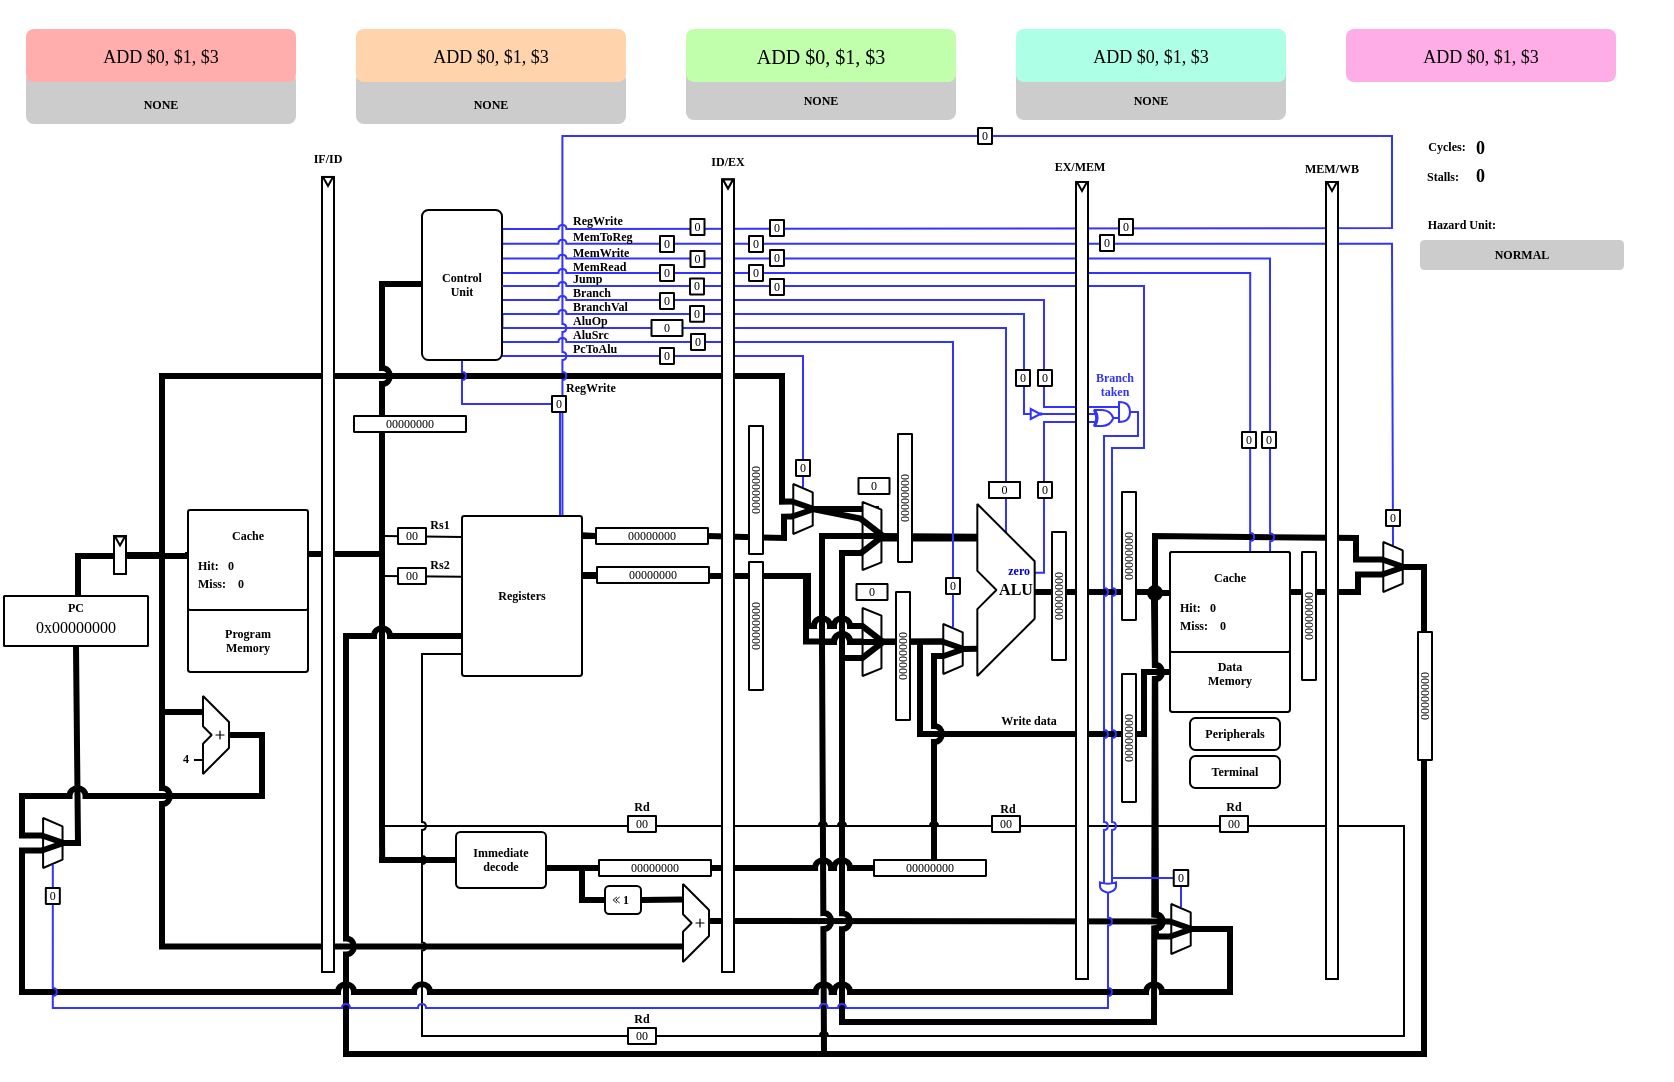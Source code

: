 <mxfile compressed="false" version="14.9.8" type="device">
  <diagram id="6v_UKsHeDzqBDUNiW_st" name="RISC-V">
    <mxGraphModel dx="942" dy="693" grid="0" gridSize="1" guides="1" tooltips="1" connect="1" arrows="1" fold="1" page="1" pageScale="1" pageWidth="700" pageHeight="540" background="#FFFFFF" math="0" shadow="0">
      <root>
        <mxCell id="0jYIva3T7vnUbckOAgtF-0" />
        <mxCell id="0jYIva3T7vnUbckOAgtF-1" style="locked=1;" parent="0jYIva3T7vnUbckOAgtF-0" />
        <UserObject label="" tags="simple forwarding pipeline" id="Haz_8EwUBin59iLyk_8Q-227">
          <mxCell style="rounded=1;gradientColor=none;perimeterSpacing=0;arcSize=1;strokeColor=none;movable=1;resizable=1;rotatable=1;deletable=1;editable=1;connectable=1;" parent="0jYIva3T7vnUbckOAgtF-1" vertex="1">
            <mxGeometry width="836" height="540" as="geometry" />
          </mxCell>
        </UserObject>
        <mxCell id="i2To6XwWsyNyerFe5G8K-13" style="rounded=0;orthogonalLoop=1;jettySize=auto;html=1;exitX=1;exitY=0.5;exitDx=0;exitDy=0;exitPerimeter=0;entryX=0;entryY=0.25;entryDx=0;entryDy=0;entryPerimeter=0;fontSize=6;shadow=0;fontFamily=sans-serif;strokeWidth=3;labelBackgroundColor=none;endFill=0;endArrow=none;sketch=0;" parent="0jYIva3T7vnUbckOAgtF-1" source="i2To6XwWsyNyerFe5G8K-12" target="Haz_8EwUBin59iLyk_8Q-116" edge="1">
          <mxGeometry relative="1" as="geometry" />
        </mxCell>
        <mxCell id="Haz_8EwUBin59iLyk_8Q-26" value="CPU" parent="0jYIva3T7vnUbckOAgtF-0" />
        <mxCell id="Zvq364hImIOJoiC3617Z-14" value="" style="edgeStyle=orthogonalEdgeStyle;rounded=0;sketch=0;jumpStyle=arc;jumpSize=3;orthogonalLoop=1;jettySize=auto;shadow=0;endArrow=none;endFill=0;strokeColor=#000000;strokeWidth=3;fontSize=6;fontFamily=sans-serif;verticalAlign=middle;align=center;labelPosition=center;verticalLabelPosition=middle;labelBackgroundColor=none;html=1;exitX=1;exitY=0.5;exitDx=0;exitDy=0;exitPerimeter=0;jumpSize=4;entryX=0;entryY=0.35;entryDx=0;entryDy=0;entryPerimeter=0;" parent="Haz_8EwUBin59iLyk_8Q-26" target="nrxDrlzc4rpCp8ehld49-22" edge="1">
          <mxGeometry relative="1" as="geometry">
            <Array as="points">
              <mxPoint x="480" y="460" />
            </Array>
            <mxPoint x="354.5" y="460.5" as="sourcePoint" />
            <mxPoint x="582" y="461" as="targetPoint" />
          </mxGeometry>
        </mxCell>
        <UserObject label="" tags="forwarding simple pipeline" id="HRoSpS79B9qHWH9jaoA8-7">
          <mxCell style="edgeStyle=orthogonalEdgeStyle;rounded=0;jumpStyle=arc;jumpSize=4;orthogonalLoop=1;jettySize=auto;html=1;entryX=0;entryY=0.75;entryDx=0;entryDy=0;endArrow=none;endFill=0;shadow=0;fontFamily=sans-serif;fontSize=6;strokeWidth=3;labelBackgroundColor=none;sketch=0;" parent="Haz_8EwUBin59iLyk_8Q-26" target="Haz_8EwUBin59iLyk_8Q-211" edge="1">
            <mxGeometry relative="1" as="geometry">
              <mxPoint x="460" y="322" as="sourcePoint" />
              <Array as="points">
                <mxPoint x="460" y="367" />
                <mxPoint x="572" y="367" />
                <mxPoint x="572" y="336" />
              </Array>
            </mxGeometry>
          </mxCell>
        </UserObject>
        <UserObject label="" tags="forwarding" id="Haz_8EwUBin59iLyk_8Q-33">
          <mxCell style="edgeStyle=orthogonalEdgeStyle;rounded=0;sketch=0;jumpStyle=arc;orthogonalLoop=1;jettySize=auto;html=1;shadow=0;labelBackgroundColor=none;endArrow=none;endFill=0;strokeWidth=3;fontFamily=sans-serif;fontSize=6;entryX=0.5;entryY=1;entryDx=0;entryDy=0;exitX=1;exitY=0.5;exitDx=0;exitDy=0;jumpSize=3;" parent="Haz_8EwUBin59iLyk_8Q-26" source="Haz_8EwUBin59iLyk_8Q-150" target="Haz_8EwUBin59iLyk_8Q-56" edge="1">
            <mxGeometry relative="1" as="geometry">
              <mxPoint x="571.5" y="300.0" as="targetPoint" />
              <Array as="points">
                <mxPoint x="577" y="511" />
                <mxPoint x="577" y="300" />
              </Array>
              <mxPoint x="425" y="510" as="sourcePoint" />
            </mxGeometry>
          </mxCell>
        </UserObject>
        <mxCell id="nrxDrlzc4rpCp8ehld49-10" style="edgeStyle=orthogonalEdgeStyle;rounded=0;jumpStyle=arc;jumpSize=3;orthogonalLoop=1;jettySize=auto;html=1;exitX=0.5;exitY=1;exitDx=0;exitDy=0;shadow=0;fontFamily=sans-serif;fontSize=6;strokeWidth=3;labelBackgroundColor=none;endFill=0;endArrow=none;sketch=0;entryX=0;entryY=0.65;entryDx=0;entryDy=0;entryPerimeter=0;" edge="1" parent="Haz_8EwUBin59iLyk_8Q-26" source="Haz_8EwUBin59iLyk_8Q-56" target="nrxDrlzc4rpCp8ehld49-22">
          <mxGeometry relative="1" as="geometry">
            <mxPoint x="587" y="433" as="targetPoint" />
            <Array as="points">
              <mxPoint x="578" y="439" />
              <mxPoint x="578" y="439" />
              <mxPoint x="578" y="468" />
            </Array>
          </mxGeometry>
        </mxCell>
        <object label="" tags="forwarding" id="Haz_8EwUBin59iLyk_8Q-31">
          <mxCell style="edgeStyle=orthogonalEdgeStyle;rounded=0;sketch=0;jumpStyle=arc;jumpSize=4;orthogonalLoop=1;jettySize=auto;exitX=0.5;exitY=1;exitDx=0;exitDy=0;shadow=0;labelBackgroundColor=none;endArrow=none;endFill=0;strokeWidth=3;fontFamily=sans-serif;fontSize=6;entryX=0.508;entryY=-0.192;entryDx=0;entryDy=0;entryPerimeter=0;" parent="Haz_8EwUBin59iLyk_8Q-26" source="Haz_8EwUBin59iLyk_8Q-148" target="Haz_8EwUBin59iLyk_8Q-150" edge="1">
            <mxGeometry relative="1" as="geometry">
              <mxPoint x="421.015" y="524" as="targetPoint" />
            </mxGeometry>
          </mxCell>
        </object>
        <object label="" tags="forwarding" id="Haz_8EwUBin59iLyk_8Q-32">
          <mxCell style="edgeStyle=orthogonalEdgeStyle;rounded=0;sketch=0;jumpStyle=arc;jumpSize=4;orthogonalLoop=1;jettySize=auto;html=1;entryX=0.5;entryY=1;entryDx=0;entryDy=0;shadow=0;labelBackgroundColor=none;endArrow=none;endFill=0;strokeWidth=3;fontFamily=sans-serif;fontSize=6;" parent="Haz_8EwUBin59iLyk_8Q-26" source="Haz_8EwUBin59iLyk_8Q-143" target="Haz_8EwUBin59iLyk_8Q-145" edge="1">
            <mxGeometry relative="1" as="geometry" />
          </mxCell>
        </object>
        <UserObject label="" tags="simple pipeline forwarding" id="Haz_8EwUBin59iLyk_8Q-58">
          <mxCell style="edgeStyle=orthogonalEdgeStyle;rounded=0;sketch=0;jumpStyle=arc;jumpSize=4;orthogonalLoop=1;jettySize=auto;entryX=0;entryY=0.65;entryDx=0;entryDy=0;shadow=0;endArrow=none;endFill=0;strokeColor=#000000;strokeWidth=3;fontSize=6;entryPerimeter=0;fontFamily=sans-serif;verticalAlign=middle;align=center;labelPosition=center;verticalLabelPosition=middle;labelBackgroundColor=none;html=1;exitX=1;exitY=0.5;exitDx=0;exitDy=0;startArrow=none;startSize=6;jumpSize=4;" parent="Haz_8EwUBin59iLyk_8Q-26" source="uWEq7-W_z53UrtFael4O-38" target="Haz_8EwUBin59iLyk_8Q-113" edge="1">
            <mxGeometry relative="1" as="geometry">
              <Array as="points">
                <mxPoint x="467" y="434" />
                <mxPoint x="467" y="328" />
                <mxPoint x="472" y="328" />
              </Array>
              <mxPoint x="356.5" y="432" as="sourcePoint" />
              <mxPoint x="471.639" y="329.25" as="targetPoint" />
            </mxGeometry>
          </mxCell>
        </UserObject>
        <mxCell id="i2To6XwWsyNyerFe5G8K-15" style="edgeStyle=orthogonalEdgeStyle;rounded=0;orthogonalLoop=1;jettySize=auto;html=1;exitX=0;exitY=0.35;exitDx=0;exitDy=0;exitPerimeter=0;entryX=1;entryY=0.5;entryDx=0;entryDy=0;fontSize=6;shadow=0;fontFamily=sans-serif;strokeWidth=3;labelBackgroundColor=none;endFill=0;endArrow=none;sketch=0;" parent="Haz_8EwUBin59iLyk_8Q-26" source="i2To6XwWsyNyerFe5G8K-12" target="Haz_8EwUBin59iLyk_8Q-177" edge="1">
          <mxGeometry relative="1" as="geometry">
            <Array as="points">
              <mxPoint x="391" y="251" />
              <mxPoint x="391" y="188" />
              <mxPoint x="81" y="188" />
              <mxPoint x="81" y="278" />
            </Array>
          </mxGeometry>
        </mxCell>
        <UserObject label="" tags="simple pipeline forwarding" id="Haz_8EwUBin59iLyk_8Q-60">
          <mxCell style="edgeStyle=orthogonalEdgeStyle;rounded=0;sketch=0;jumpStyle=arc;jumpSize=4;orthogonalLoop=1;jettySize=auto;shadow=0;endArrow=none;endFill=0;strokeColor=#000000;strokeWidth=1;fontSize=6;fontFamily=sans-serif;verticalAlign=middle;align=center;labelPosition=center;verticalLabelPosition=middle;labelBackgroundColor=none;html=1;exitX=1;exitY=0.25;exitDx=0;exitDy=0;entryX=1;entryY=0.5;entryDx=0;entryDy=0;" parent="Haz_8EwUBin59iLyk_8Q-26" target="HRoSpS79B9qHWH9jaoA8-1" edge="1">
            <mxGeometry relative="1" as="geometry">
              <Array as="points">
                <mxPoint x="192" y="413" />
                <mxPoint x="702" y="413" />
                <mxPoint x="702" y="518" />
              </Array>
              <mxPoint x="192" y="409.5" as="sourcePoint" />
              <mxPoint x="234" y="518" as="targetPoint" />
            </mxGeometry>
          </mxCell>
        </UserObject>
        <UserObject label="" tags="pipeline forwarding simple" id="nrxDrlzc4rpCp8ehld49-7">
          <mxCell style="edgeStyle=orthogonalEdgeStyle;rounded=0;sketch=0;jumpStyle=arc;jumpSize=4;orthogonalLoop=1;jettySize=auto;shadow=0;endArrow=none;endFill=0;strokeColor=#3333FF;strokeWidth=1;fontSize=6;fontFamily=sans-serif;verticalAlign=middle;align=center;labelPosition=center;verticalLabelPosition=middle;labelBackgroundColor=none;html=1;exitX=0.5;exitY=0.065;exitDx=0;exitDy=0;exitPerimeter=0;" edge="1" parent="Haz_8EwUBin59iLyk_8Q-26" source="i2To6XwWsyNyerFe5G8K-12" target="Haz_8EwUBin59iLyk_8Q-85">
            <mxGeometry relative="1" as="geometry">
              <mxPoint x="251.2" y="178.15" as="targetPoint" />
              <Array as="points">
                <mxPoint x="402" y="178" />
              </Array>
              <mxPoint x="402" y="244" as="sourcePoint" />
            </mxGeometry>
          </mxCell>
        </UserObject>
        <UserObject label="NONE" tags="pipeline forwarding" component="multi-text-value" source="memory-exception" id="kbNWJ5ZPAqXhiAnqFs6d-6">
          <mxCell style="text;strokeColor=none;align=center;verticalAlign=middle;rounded=1;fontSize=6;fontFamily=sans-serif;spacing=3;fontStyle=1;labelPosition=center;verticalLabelPosition=middle;labelBackgroundColor=none;spacingBottom=0;fillColor=#CCCCCC;spacingTop=7;" parent="Haz_8EwUBin59iLyk_8Q-26" vertex="1">
            <mxGeometry x="508" y="34" width="135" height="26" as="geometry" />
          </mxCell>
        </UserObject>
        <UserObject label="NONE" tags="pipeline forwarding" component="multi-text-value" source="execute-exception" id="dQApTKY7MUPNvbngPjsP-8">
          <mxCell style="text;strokeColor=none;align=center;verticalAlign=middle;rounded=1;fontSize=6;fontFamily=sans-serif;spacing=3;fontStyle=1;labelPosition=center;verticalLabelPosition=middle;labelBackgroundColor=none;spacingBottom=0;fillColor=#CCCCCC;spacingTop=7;" parent="Haz_8EwUBin59iLyk_8Q-26" vertex="1">
            <mxGeometry x="343" y="34" width="135" height="26" as="geometry" />
          </mxCell>
        </UserObject>
        <UserObject label="NONE" tags="pipeline forwarding" component="multi-text-value" source="decode-exception" id="kbNWJ5ZPAqXhiAnqFs6d-3">
          <mxCell style="text;strokeColor=none;align=center;verticalAlign=middle;rounded=1;fontSize=6;fontFamily=sans-serif;spacing=3;fontStyle=1;labelPosition=center;verticalLabelPosition=middle;labelBackgroundColor=none;spacingBottom=0;fillColor=#CCCCCC;spacingTop=7;" parent="Haz_8EwUBin59iLyk_8Q-26" vertex="1">
            <mxGeometry x="178" y="36" width="135" height="26" as="geometry" />
          </mxCell>
        </UserObject>
        <UserObject label="NONE" tags="simple forwarding pipeline" component="multi-text-value" source="fetch-exception" id="uWEq7-W_z53UrtFael4O-88">
          <mxCell style="text;strokeColor=none;align=center;verticalAlign=middle;rounded=1;fontSize=6;fontFamily=sans-serif;spacing=3;fontStyle=1;labelPosition=center;verticalLabelPosition=middle;labelBackgroundColor=none;spacingBottom=0;fillColor=#CCCCCC;spacingTop=7;" parent="Haz_8EwUBin59iLyk_8Q-26" vertex="1">
            <mxGeometry x="13" y="36" width="135" height="26" as="geometry" />
          </mxCell>
        </UserObject>
        <UserObject label="" tags="simple pipeline" id="uWEq7-W_z53UrtFael4O-41">
          <mxCell style="rounded=0;sketch=0;jumpStyle=arc;jumpSize=4;orthogonalLoop=1;jettySize=auto;html=1;exitX=0;exitY=0.2;exitDx=0;exitDy=0;exitPerimeter=0;entryX=1;entryY=0.5;entryDx=0;entryDy=0;shadow=0;labelBackgroundColor=none;endArrow=none;endFill=0;strokeWidth=3;fontFamily=sans-serif;fontSize=6;entryPerimeter=0;edgeStyle=orthogonalEdgeStyle;" parent="Haz_8EwUBin59iLyk_8Q-26" target="i2To6XwWsyNyerFe5G8K-12" edge="1" source="Haz_8EwUBin59iLyk_8Q-180">
            <mxGeometry relative="1" as="geometry">
              <mxPoint x="487.667" y="269.2" as="sourcePoint" />
              <mxPoint x="353" y="267.5" as="targetPoint" />
              <Array as="points">
                <mxPoint x="438" y="269" />
                <mxPoint x="438" y="254" />
              </Array>
            </mxGeometry>
          </mxCell>
        </UserObject>
        <UserObject label="" tags="simple pipeline" id="Haz_8EwUBin59iLyk_8Q-28">
          <mxCell style="edgeStyle=orthogonalEdgeStyle;rounded=0;orthogonalLoop=1;jettySize=auto;html=0;exitX=0;exitY=0.5;exitDx=0;exitDy=0;entryX=0.984;entryY=0.37;entryDx=0;entryDy=0;entryPerimeter=0;shadow=0;fontFamily=sans-serif;fontSize=6;strokeWidth=3;labelBackgroundColor=none;endFill=0;endArrow=none;sketch=0;jumpStyle=arc;jumpSize=4;startArrow=none;" parent="Haz_8EwUBin59iLyk_8Q-26" source="Haz_8EwUBin59iLyk_8Q-153" target="Haz_8EwUBin59iLyk_8Q-40" edge="1">
            <mxGeometry relative="1" as="geometry">
              <Array as="points" />
            </mxGeometry>
          </mxCell>
        </UserObject>
        <UserObject label="" tags="simple pipeline forwarding" id="Haz_8EwUBin59iLyk_8Q-29">
          <mxCell style="rounded=0;sketch=0;jumpStyle=arc;jumpSize=4;orthogonalLoop=1;jettySize=auto;html=1;exitX=0;exitY=0.5;exitDx=0;exitDy=0;entryX=1.001;entryY=0.12;entryDx=0;entryDy=0;entryPerimeter=0;shadow=0;labelBackgroundColor=none;endArrow=none;endFill=0;strokeWidth=3;fontFamily=sans-serif;fontSize=6;startArrow=none;" parent="Haz_8EwUBin59iLyk_8Q-26" source="Haz_8EwUBin59iLyk_8Q-118" target="Haz_8EwUBin59iLyk_8Q-40" edge="1">
            <mxGeometry relative="1" as="geometry" />
          </mxCell>
        </UserObject>
        <UserObject label="" tags="simple pipeline forwarding" id="Haz_8EwUBin59iLyk_8Q-30">
          <mxCell style="edgeStyle=orthogonalEdgeStyle;rounded=0;sketch=0;jumpStyle=arc;jumpSize=4;orthogonalLoop=1;jettySize=auto;shadow=0;endArrow=none;endFill=0;strokeColor=#3333FF;strokeWidth=1;fontSize=6;fontFamily=sans-serif;verticalAlign=middle;align=center;labelPosition=center;verticalLabelPosition=middle;labelBackgroundColor=none;html=1;exitX=0.5;exitY=0.17;exitDx=0;exitDy=0;exitPerimeter=0;entryX=1;entryY=0.5;entryDx=0;entryDy=0;" parent="Haz_8EwUBin59iLyk_8Q-26" source="Haz_8EwUBin59iLyk_8Q-180" target="Haz_8EwUBin59iLyk_8Q-85" edge="1">
            <mxGeometry x="486" y="252" as="geometry">
              <mxPoint x="251" y="152" as="targetPoint" />
              <Array as="points">
                <mxPoint x="503" y="164" />
                <mxPoint x="251" y="164" />
              </Array>
              <mxPoint x="504" y="265" as="sourcePoint" />
            </mxGeometry>
          </mxCell>
        </UserObject>
        <UserObject label="" tags="simple pipeline forwarding" id="Haz_8EwUBin59iLyk_8Q-34">
          <mxCell style="edgeStyle=orthogonalEdgeStyle;rounded=0;sketch=0;jumpStyle=sharp;orthogonalLoop=1;jettySize=auto;shadow=0;endArrow=none;endFill=0;strokeColor=#000000;strokeWidth=3;fontSize=6;fontFamily=sans-serif;verticalAlign=middle;align=center;labelPosition=center;verticalLabelPosition=middle;labelBackgroundColor=none;html=1;entryX=0;entryY=0.35;entryDx=0;entryDy=0;entryPerimeter=0;" parent="Haz_8EwUBin59iLyk_8Q-26" source="Haz_8EwUBin59iLyk_8Q-56" target="Haz_8EwUBin59iLyk_8Q-112" edge="1">
            <mxGeometry relative="1" as="geometry">
              <mxPoint x="691" y="280" as="targetPoint" />
              <Array as="points">
                <mxPoint x="578" y="268" />
                <mxPoint x="633" y="268" />
                <mxPoint x="633" y="269" />
                <mxPoint x="678" y="269" />
                <mxPoint x="678" y="280" />
              </Array>
            </mxGeometry>
          </mxCell>
        </UserObject>
        <UserObject label="" tags="forwarding" id="Haz_8EwUBin59iLyk_8Q-35">
          <mxCell style="rounded=0;sketch=0;jumpStyle=arc;orthogonalLoop=1;jettySize=auto;html=1;exitX=1;exitY=0.5;exitDx=0;exitDy=0;exitPerimeter=0;entryX=0.008;entryY=0.19;entryDx=0;entryDy=0;entryPerimeter=0;shadow=0;labelBackgroundColor=none;endArrow=none;endFill=0;strokeWidth=3;fontFamily=sans-serif;fontSize=6;jumpSize=4;" parent="Haz_8EwUBin59iLyk_8Q-26" source="Haz_8EwUBin59iLyk_8Q-116" target="Haz_8EwUBin59iLyk_8Q-180" edge="1">
            <mxGeometry relative="1" as="geometry" />
          </mxCell>
        </UserObject>
        <UserObject label="" tags="simple pipeline forwarding" id="Haz_8EwUBin59iLyk_8Q-36">
          <mxCell style="group;rounded=0;container=0;fontFamily=sans-serif;fontSize=6;verticalAlign=middle;align=center;labelPosition=center;verticalLabelPosition=middle;labelBackgroundColor=none;html=1;" parent="Haz_8EwUBin59iLyk_8Q-26" vertex="1" connectable="0">
            <mxGeometry x="1" width="720" height="540" as="geometry" />
          </mxCell>
        </UserObject>
        <UserObject label="" tags="simple pipeline forwarding" id="Haz_8EwUBin59iLyk_8Q-37">
          <mxCell style="edgeStyle=orthogonalEdgeStyle;jumpStyle=arc;jumpSize=4;orthogonalLoop=1;jettySize=auto;entryX=0;entryY=0.25;entryDx=0;entryDy=0;endArrow=none;endFill=0;fontSize=6;strokeWidth=3;sketch=0;shadow=0;rounded=0;fontFamily=sans-serif;verticalAlign=middle;align=center;labelPosition=center;verticalLabelPosition=middle;labelBackgroundColor=none;html=1;" parent="Haz_8EwUBin59iLyk_8Q-26" source="Haz_8EwUBin59iLyk_8Q-39" target="Haz_8EwUBin59iLyk_8Q-208" edge="1">
            <mxGeometry relative="1" as="geometry">
              <Array as="points">
                <mxPoint x="39" y="278" />
              </Array>
              <mxPoint x="39" y="298" as="sourcePoint" />
            </mxGeometry>
          </mxCell>
        </UserObject>
        <UserObject label="" tags="simple pipeline forwarding" id="Haz_8EwUBin59iLyk_8Q-38">
          <mxCell style="edgeStyle=orthogonalEdgeStyle;rounded=0;sketch=0;jumpStyle=arc;jumpSize=4;orthogonalLoop=1;jettySize=auto;shadow=0;endArrow=none;endFill=0;strokeColor=#000000;strokeWidth=3;fontSize=6;fontFamily=sans-serif;verticalAlign=middle;align=center;labelPosition=center;verticalLabelPosition=middle;labelBackgroundColor=none;html=1;entryX=0.5;entryY=0;entryDx=0;entryDy=0;" parent="Haz_8EwUBin59iLyk_8Q-26" target="Haz_8EwUBin59iLyk_8Q-79" edge="1">
            <mxGeometry relative="1" as="geometry">
              <Array as="points">
                <mxPoint x="39" y="278" />
                <mxPoint x="81" y="278" />
              </Array>
              <mxPoint x="81" y="353" as="targetPoint" />
              <mxPoint x="39" y="298" as="sourcePoint" />
            </mxGeometry>
          </mxCell>
        </UserObject>
        <UserObject label="" tags="simple pipeline forwarding" id="Haz_8EwUBin59iLyk_8Q-41">
          <mxCell style="edgeStyle=orthogonalEdgeStyle;rounded=0;sketch=0;jumpStyle=sharp;orthogonalLoop=1;jettySize=auto;exitX=0;exitY=0.493;exitDx=0;exitDy=0;entryX=1;entryY=0.5;entryDx=0;entryDy=0;shadow=0;endArrow=none;endFill=0;strokeColor=#000000;strokeWidth=3;fontSize=6;fontFamily=sans-serif;verticalAlign=middle;align=center;labelPosition=center;verticalLabelPosition=middle;labelBackgroundColor=none;html=1;exitPerimeter=0;" parent="Haz_8EwUBin59iLyk_8Q-26" source="Haz_8EwUBin59iLyk_8Q-85" target="Haz_8EwUBin59iLyk_8Q-75" edge="1">
            <mxGeometry relative="1" as="geometry">
              <Array as="points" />
            </mxGeometry>
          </mxCell>
        </UserObject>
        <UserObject label="" tags="pipeline forwarding" id="Haz_8EwUBin59iLyk_8Q-42">
          <mxCell style="edgeStyle=orthogonalEdgeStyle;rounded=0;sketch=0;jumpStyle=arc;jumpSize=4;orthogonalLoop=1;jettySize=auto;shadow=0;endArrow=none;endFill=0;strokeWidth=1;fontSize=6;strokeColor=#3333FF;entryX=0.837;entryY=0.004;entryDx=0;entryDy=0;entryPerimeter=0;fontFamily=sans-serif;verticalAlign=middle;align=center;labelPosition=center;verticalLabelPosition=middle;labelBackgroundColor=none;html=1;exitX=1;exitY=0.5;exitDx=0;exitDy=0;" parent="Haz_8EwUBin59iLyk_8Q-26" source="HRoSpS79B9qHWH9jaoA8-5" target="Haz_8EwUBin59iLyk_8Q-40" edge="1">
            <mxGeometry relative="1" as="geometry">
              <mxPoint x="281" y="232" as="targetPoint" />
              <Array as="points">
                <mxPoint x="290" y="114" />
                <mxPoint x="696" y="114" />
                <mxPoint x="696" y="68" />
                <mxPoint x="281" y="68" />
              </Array>
              <mxPoint x="291" y="107" as="sourcePoint" />
            </mxGeometry>
          </mxCell>
        </UserObject>
        <UserObject label="" tags="simple pipeline forwarding" id="Haz_8EwUBin59iLyk_8Q-44">
          <mxCell style="edgeStyle=orthogonalEdgeStyle;rounded=0;sketch=0;jumpStyle=sharp;orthogonalLoop=1;jettySize=auto;entryX=0;entryY=0.5;entryDx=0;entryDy=0;shadow=0;endArrow=none;endFill=0;strokeColor=#000000;strokeWidth=3;fontSize=6;fontFamily=sans-serif;verticalAlign=middle;align=center;labelPosition=center;verticalLabelPosition=middle;labelBackgroundColor=none;html=1;exitX=1;exitY=0.5;exitDx=0;exitDy=0;" parent="Haz_8EwUBin59iLyk_8Q-26" target="Haz_8EwUBin59iLyk_8Q-59" edge="1">
            <mxGeometry relative="1" as="geometry">
              <Array as="points" />
              <mxPoint x="273" y="434" as="sourcePoint" />
            </mxGeometry>
          </mxCell>
        </UserObject>
        <UserObject label="Immediate&#xa;decode" tags="simple pipeline forwarding" id="Haz_8EwUBin59iLyk_8Q-45">
          <mxCell style="rounded=1;gradientColor=none;arcSize=8;fontSize=6;fontFamily=sans-serif;fontStyle=1;verticalAlign=middle;align=center;labelPosition=center;verticalLabelPosition=middle;labelBackgroundColor=none;" parent="Haz_8EwUBin59iLyk_8Q-26" vertex="1">
            <mxGeometry x="228" y="416" width="45" height="28" as="geometry" />
          </mxCell>
        </UserObject>
        <UserObject label="" tags="simple pipeline forwarding" id="Haz_8EwUBin59iLyk_8Q-46">
          <mxCell style="edgeStyle=orthogonalEdgeStyle;rounded=0;sketch=0;jumpStyle=sharp;orthogonalLoop=1;jettySize=auto;exitX=1;exitY=0.25;exitDx=0;exitDy=0;entryX=0;entryY=0.65;entryDx=0;entryDy=0;entryPerimeter=0;shadow=0;endArrow=none;endFill=0;strokeColor=#000000;strokeWidth=3;fontSize=6;fontFamily=sans-serif;verticalAlign=middle;align=center;labelPosition=center;verticalLabelPosition=middle;labelBackgroundColor=none;html=1;" parent="Haz_8EwUBin59iLyk_8Q-26" source="Haz_8EwUBin59iLyk_8Q-211" target="Haz_8EwUBin59iLyk_8Q-112" edge="1">
            <mxGeometry relative="1" as="geometry">
              <Array as="points">
                <mxPoint x="679" y="296" />
                <mxPoint x="679" y="287" />
              </Array>
              <mxPoint x="690.096" y="288.06" as="targetPoint" />
            </mxGeometry>
          </mxCell>
        </UserObject>
        <UserObject label="" tags="simple pipeline forwarding" id="Haz_8EwUBin59iLyk_8Q-47">
          <mxCell style="edgeStyle=orthogonalEdgeStyle;rounded=0;sketch=0;jumpStyle=arc;jumpSize=4;orthogonalLoop=1;jettySize=auto;exitX=0.668;exitY=0.003;exitDx=0;exitDy=0;entryX=0.998;entryY=0.42;entryDx=0;entryDy=0;entryPerimeter=0;shadow=0;endArrow=none;endFill=0;strokeColor=#3333FF;strokeWidth=1;fontSize=6;exitPerimeter=0;fontFamily=sans-serif;verticalAlign=middle;align=center;labelPosition=center;verticalLabelPosition=middle;labelBackgroundColor=none;html=1;" parent="Haz_8EwUBin59iLyk_8Q-26" source="Haz_8EwUBin59iLyk_8Q-211" target="Haz_8EwUBin59iLyk_8Q-85" edge="1">
            <mxGeometry relative="1" as="geometry" />
          </mxCell>
        </UserObject>
        <UserObject label="" tags="simple pipeline forwarding" id="Haz_8EwUBin59iLyk_8Q-48">
          <mxCell style="edgeStyle=orthogonalEdgeStyle;rounded=0;sketch=0;jumpStyle=arc;jumpSize=4;orthogonalLoop=1;jettySize=auto;exitX=0.834;exitY=0.001;exitDx=0;exitDy=0;entryX=1.002;entryY=0.324;entryDx=0;entryDy=0;entryPerimeter=0;shadow=0;endArrow=none;endFill=0;strokeColor=#3333FF;strokeWidth=1;fontSize=6;exitPerimeter=0;fontFamily=sans-serif;verticalAlign=middle;align=center;labelPosition=center;verticalLabelPosition=middle;labelBackgroundColor=none;html=1;" parent="Haz_8EwUBin59iLyk_8Q-26" source="Haz_8EwUBin59iLyk_8Q-211" target="Haz_8EwUBin59iLyk_8Q-85" edge="1">
            <mxGeometry relative="1" as="geometry" />
          </mxCell>
        </UserObject>
        <UserObject label="" tags="simple pipeline forwarding" id="Haz_8EwUBin59iLyk_8Q-49">
          <mxCell style="edgeStyle=orthogonalEdgeStyle;rounded=0;sketch=0;jumpStyle=arc;jumpSize=4;orthogonalLoop=1;jettySize=auto;exitX=0.5;exitY=0.065;exitDx=0;exitDy=0;entryX=1.012;entryY=0.225;entryDx=0;entryDy=0;entryPerimeter=0;shadow=0;endArrow=none;endFill=0;strokeColor=#3333FF;strokeWidth=1;fontSize=6;fontFamily=sans-serif;verticalAlign=middle;align=center;labelPosition=center;verticalLabelPosition=middle;labelBackgroundColor=none;html=1;exitPerimeter=0;" parent="Haz_8EwUBin59iLyk_8Q-26" source="Haz_8EwUBin59iLyk_8Q-112" target="Haz_8EwUBin59iLyk_8Q-85" edge="1">
            <mxGeometry relative="1" as="geometry">
              <Array as="points">
                <mxPoint x="696" y="131" />
                <mxPoint x="696" y="131" />
                <mxPoint x="696" y="122" />
              </Array>
              <mxPoint x="695.137" y="273.287" as="sourcePoint" />
            </mxGeometry>
          </mxCell>
        </UserObject>
        <UserObject label="" tags="simple pipeline forwarding" id="Haz_8EwUBin59iLyk_8Q-51">
          <mxCell style="edgeStyle=orthogonalEdgeStyle;rounded=0;sketch=0;jumpStyle=sharp;orthogonalLoop=1;jettySize=auto;shadow=0;endArrow=none;endFill=0;strokeColor=#000000;strokeWidth=3;fontSize=6;fontFamily=sans-serif;verticalAlign=middle;align=center;labelPosition=center;verticalLabelPosition=middle;labelBackgroundColor=none;html=1;" parent="Haz_8EwUBin59iLyk_8Q-26" target="Haz_8EwUBin59iLyk_8Q-56" edge="1">
            <mxGeometry relative="1" as="geometry">
              <mxPoint x="516" y="296" as="sourcePoint" />
            </mxGeometry>
          </mxCell>
        </UserObject>
        <UserObject label="" tags="simple pipeline forwarding" id="Haz_8EwUBin59iLyk_8Q-52">
          <mxCell style="edgeStyle=orthogonalEdgeStyle;rounded=0;sketch=0;jumpStyle=sharp;orthogonalLoop=1;jettySize=auto;shadow=0;endArrow=none;endFill=0;strokeColor=#3333FF;strokeWidth=1;fontFamily=sans-serif;fontSize=6;verticalAlign=middle;align=center;labelPosition=center;verticalLabelPosition=middle;labelBackgroundColor=none;html=1;exitX=1;exitY=0.4;exitDx=0;exitDy=0;exitPerimeter=0;entryX=0;entryY=0.75;entryDx=0;entryDy=0;entryPerimeter=0;" parent="Haz_8EwUBin59iLyk_8Q-26" source="Haz_8EwUBin59iLyk_8Q-180" target="nrxDrlzc4rpCp8ehld49-40" edge="1">
            <mxGeometry relative="1" as="geometry">
              <Array as="points">
                <mxPoint x="522" y="286" />
                <mxPoint x="522" y="211" />
              </Array>
              <mxPoint x="516" y="284" as="sourcePoint" />
              <mxPoint x="549" y="209" as="targetPoint" />
            </mxGeometry>
          </mxCell>
        </UserObject>
        <UserObject label="" tags="simple pipeline forwarding" id="Haz_8EwUBin59iLyk_8Q-53">
          <mxCell style="edgeStyle=orthogonalEdgeStyle;rounded=0;sketch=0;jumpStyle=sharp;orthogonalLoop=1;jettySize=auto;exitX=0.5;exitY=0;exitDx=0;exitDy=0;entryX=0.5;entryY=1;entryDx=0;entryDy=0;shadow=0;endArrow=none;endFill=0;strokeColor=#000000;strokeWidth=3;fontSize=6;fontFamily=sans-serif;verticalAlign=middle;align=center;labelPosition=center;verticalLabelPosition=middle;labelBackgroundColor=none;html=1;" parent="Haz_8EwUBin59iLyk_8Q-26" target="Haz_8EwUBin59iLyk_8Q-39" edge="1">
            <mxGeometry relative="1" as="geometry">
              <Array as="points">
                <mxPoint x="39" y="421" />
              </Array>
              <mxPoint x="31.0" y="421.46" as="sourcePoint" />
              <mxPoint x="39" y="323" as="targetPoint" />
            </mxGeometry>
          </mxCell>
        </UserObject>
        <UserObject label="" tags="simple pipeline forwarding" id="Haz_8EwUBin59iLyk_8Q-55">
          <mxCell style="edgeStyle=orthogonalEdgeStyle;rounded=0;sketch=0;jumpStyle=sharp;orthogonalLoop=1;jettySize=auto;exitX=1;exitY=0.5;exitDx=0;exitDy=0;entryX=0;entryY=0.25;entryDx=0;entryDy=0;shadow=0;endArrow=none;endFill=0;strokeColor=#000000;strokeWidth=3;fontSize=6;fontFamily=sans-serif;verticalAlign=middle;align=center;labelPosition=center;verticalLabelPosition=middle;labelBackgroundColor=none;html=1;" parent="Haz_8EwUBin59iLyk_8Q-26" source="Haz_8EwUBin59iLyk_8Q-56" target="Haz_8EwUBin59iLyk_8Q-211" edge="1">
            <mxGeometry relative="1" as="geometry" />
          </mxCell>
        </UserObject>
        <UserObject label="" tags="simple pipeline forwarding" id="Haz_8EwUBin59iLyk_8Q-56">
          <mxCell style="ellipse;whiteSpace=wrap;aspect=fixed;rounded=1;fontSize=6;align=center;fillColor=#000000;fontFamily=sans-serif;verticalAlign=middle;labelPosition=center;verticalLabelPosition=middle;labelBackgroundColor=none;html=1;" parent="Haz_8EwUBin59iLyk_8Q-26" vertex="1">
            <mxGeometry x="574" y="293" width="7" height="7" as="geometry" />
          </mxCell>
        </UserObject>
        <UserObject label="" tags="simple pipeline forwarding" id="Haz_8EwUBin59iLyk_8Q-57">
          <mxCell style="edgeStyle=orthogonalEdgeStyle;rounded=0;sketch=0;jumpStyle=sharp;orthogonalLoop=1;jettySize=auto;shadow=0;endArrow=none;endFill=0;strokeColor=#000000;strokeWidth=3;fontSize=6;exitX=0.5;exitY=1;exitDx=0;exitDy=0;fontFamily=sans-serif;verticalAlign=middle;align=center;labelPosition=center;verticalLabelPosition=middle;labelBackgroundColor=none;html=1;entryX=0;entryY=0.5;entryDx=0;entryDy=0;" parent="Haz_8EwUBin59iLyk_8Q-26" source="Haz_8EwUBin59iLyk_8Q-59" target="Haz_8EwUBin59iLyk_8Q-87" edge="1">
            <mxGeometry relative="1" as="geometry">
              <Array as="points">
                <mxPoint x="291" y="450" />
              </Array>
              <mxPoint x="297" y="450" as="targetPoint" />
            </mxGeometry>
          </mxCell>
        </UserObject>
        <UserObject label="" tags="simple pipeline forwarding" id="Haz_8EwUBin59iLyk_8Q-59">
          <mxCell style="rounded=0;whiteSpace=wrap;fillColor=#000000;fontSize=6;align=center;fontFamily=sans-serif;verticalAlign=middle;labelPosition=center;verticalLabelPosition=middle;labelBackgroundColor=none;html=1;" parent="Haz_8EwUBin59iLyk_8Q-26" vertex="1">
            <mxGeometry x="290" y="433" width="2" height="2" as="geometry" />
          </mxCell>
        </UserObject>
        <UserObject label="" tags="simple pipeline forwarding" id="Haz_8EwUBin59iLyk_8Q-61">
          <mxCell style="rounded=0;whiteSpace=wrap;fillColor=#000000;fontSize=6;align=center;fontFamily=sans-serif;verticalAlign=middle;labelPosition=center;verticalLabelPosition=middle;labelBackgroundColor=none;html=1;" parent="Haz_8EwUBin59iLyk_8Q-26" vertex="1">
            <mxGeometry x="190" y="407" width="2" height="2" as="geometry" />
          </mxCell>
        </UserObject>
        <UserObject label="" tags="simple pipeline forwarding" id="Haz_8EwUBin59iLyk_8Q-62">
          <mxCell style="edgeStyle=orthogonalEdgeStyle;rounded=0;sketch=0;jumpStyle=arc;jumpSize=4;orthogonalLoop=1;jettySize=auto;entryX=0;entryY=0.5;entryDx=0;entryDy=0;shadow=0;endArrow=none;endFill=0;strokeColor=#000000;strokeWidth=3;fontSize=6;fontFamily=sans-serif;verticalAlign=middle;align=center;labelPosition=center;verticalLabelPosition=middle;labelBackgroundColor=none;html=1;exitX=1;exitY=0.5;exitDx=0;exitDy=0;" parent="Haz_8EwUBin59iLyk_8Q-26" source="Haz_8EwUBin59iLyk_8Q-64" target="Haz_8EwUBin59iLyk_8Q-45" edge="1">
            <mxGeometry relative="1" as="geometry">
              <mxPoint x="197" y="430" as="sourcePoint" />
              <Array as="points">
                <mxPoint x="210" y="430" />
                <mxPoint x="210" y="430" />
              </Array>
            </mxGeometry>
          </mxCell>
        </UserObject>
        <UserObject label="" tags="simple pipeline forwarding" id="Haz_8EwUBin59iLyk_8Q-63">
          <mxCell style="edgeStyle=orthogonalEdgeStyle;rounded=0;sketch=0;jumpStyle=sharp;orthogonalLoop=1;jettySize=auto;entryX=0.5;entryY=1;entryDx=0;entryDy=0;shadow=0;endArrow=none;endFill=0;strokeColor=#000000;strokeWidth=3;fontSize=6;fontFamily=sans-serif;verticalAlign=middle;align=center;labelPosition=center;verticalLabelPosition=middle;labelBackgroundColor=none;html=1;exitX=0.538;exitY=0.516;exitDx=0;exitDy=0;exitPerimeter=0;" parent="Haz_8EwUBin59iLyk_8Q-26" source="Haz_8EwUBin59iLyk_8Q-64" target="Haz_8EwUBin59iLyk_8Q-61" edge="1">
            <mxGeometry relative="1" as="geometry" />
          </mxCell>
        </UserObject>
        <UserObject label="" tags="simple pipeline forwarding" id="Haz_8EwUBin59iLyk_8Q-64">
          <mxCell style="rounded=0;whiteSpace=wrap;fillColor=#000000;fontSize=6;align=center;fontFamily=sans-serif;verticalAlign=middle;labelPosition=center;verticalLabelPosition=middle;labelBackgroundColor=none;html=1;" parent="Haz_8EwUBin59iLyk_8Q-26" vertex="1">
            <mxGeometry x="190" y="429" width="2" height="2" as="geometry" />
          </mxCell>
        </UserObject>
        <UserObject label="" tags="simple pipeline forwarding" id="Haz_8EwUBin59iLyk_8Q-65">
          <mxCell style="edgeStyle=orthogonalEdgeStyle;rounded=0;sketch=0;jumpStyle=sharp;orthogonalLoop=1;jettySize=auto;entryX=0.5;entryY=0;entryDx=0;entryDy=0;shadow=0;endArrow=none;endFill=0;strokeColor=#000000;strokeWidth=3;fontSize=6;fontFamily=sans-serif;verticalAlign=middle;align=center;labelPosition=center;verticalLabelPosition=middle;labelBackgroundColor=none;html=1;" parent="Haz_8EwUBin59iLyk_8Q-26" source="Haz_8EwUBin59iLyk_8Q-67" target="Haz_8EwUBin59iLyk_8Q-61" edge="1">
            <mxGeometry relative="1" as="geometry" />
          </mxCell>
        </UserObject>
        <UserObject label="" tags="simple pipeline forwarding" id="Haz_8EwUBin59iLyk_8Q-66">
          <mxCell style="edgeStyle=orthogonalEdgeStyle;rounded=0;sketch=0;jumpStyle=sharp;orthogonalLoop=1;jettySize=auto;entryX=-0.001;entryY=0.379;entryDx=0;entryDy=0;entryPerimeter=0;shadow=0;endArrow=none;endFill=0;strokeColor=#000000;strokeWidth=1;fontSize=6;fontFamily=sans-serif;verticalAlign=middle;align=center;labelPosition=center;verticalLabelPosition=middle;labelBackgroundColor=none;html=1;" parent="Haz_8EwUBin59iLyk_8Q-26" source="Haz_8EwUBin59iLyk_8Q-67" target="Haz_8EwUBin59iLyk_8Q-40" edge="1">
            <mxGeometry relative="1" as="geometry" />
          </mxCell>
        </UserObject>
        <UserObject label="" tags="simple pipeline forwarding" id="Haz_8EwUBin59iLyk_8Q-67">
          <mxCell style="rounded=0;whiteSpace=wrap;fillColor=#000000;fontSize=6;align=center;fontFamily=sans-serif;verticalAlign=middle;labelPosition=center;verticalLabelPosition=middle;labelBackgroundColor=none;html=1;" parent="Haz_8EwUBin59iLyk_8Q-26" vertex="1">
            <mxGeometry x="190" y="287" width="2" height="2" as="geometry" />
          </mxCell>
        </UserObject>
        <UserObject label="" tags="simple pipeline forwarding" id="Haz_8EwUBin59iLyk_8Q-68">
          <mxCell style="edgeStyle=orthogonalEdgeStyle;rounded=0;sketch=0;jumpStyle=sharp;orthogonalLoop=1;jettySize=auto;exitX=0.5;exitY=0;exitDx=0;exitDy=0;entryX=0.497;entryY=1.045;entryDx=0;entryDy=0;entryPerimeter=0;shadow=0;endArrow=none;endFill=0;strokeColor=#000000;strokeWidth=3;fontSize=6;fontFamily=sans-serif;verticalAlign=middle;align=center;labelPosition=center;verticalLabelPosition=middle;labelBackgroundColor=none;html=1;" parent="Haz_8EwUBin59iLyk_8Q-26" source="Haz_8EwUBin59iLyk_8Q-71" target="Haz_8EwUBin59iLyk_8Q-74" edge="1">
            <mxGeometry relative="1" as="geometry" />
          </mxCell>
        </UserObject>
        <UserObject label="" tags="simple pipeline forwarding" id="Haz_8EwUBin59iLyk_8Q-69">
          <mxCell style="edgeStyle=orthogonalEdgeStyle;rounded=0;sketch=0;jumpStyle=sharp;orthogonalLoop=1;jettySize=auto;exitX=0.5;exitY=1;exitDx=0;exitDy=0;entryX=0.5;entryY=0;entryDx=0;entryDy=0;shadow=0;endArrow=none;endFill=0;strokeColor=#000000;strokeWidth=3;fontSize=6;fontFamily=sans-serif;verticalAlign=middle;align=center;labelPosition=center;verticalLabelPosition=middle;labelBackgroundColor=none;html=1;" parent="Haz_8EwUBin59iLyk_8Q-26" source="Haz_8EwUBin59iLyk_8Q-71" target="Haz_8EwUBin59iLyk_8Q-67" edge="1">
            <mxGeometry relative="1" as="geometry">
              <mxPoint x="185" y="279" as="sourcePoint" />
              <mxPoint x="185" y="287" as="targetPoint" />
            </mxGeometry>
          </mxCell>
        </UserObject>
        <UserObject label="" tags="simple pipeline forwarding" id="Haz_8EwUBin59iLyk_8Q-70">
          <mxCell style="edgeStyle=orthogonalEdgeStyle;rounded=0;sketch=0;jumpStyle=sharp;orthogonalLoop=1;jettySize=auto;exitX=0;exitY=0.5;exitDx=0;exitDy=0;entryX=1.001;entryY=0.245;entryDx=0;entryDy=0;entryPerimeter=0;shadow=0;endArrow=none;endFill=0;strokeColor=#000000;strokeWidth=3;fontSize=6;fontFamily=sans-serif;verticalAlign=middle;align=center;labelPosition=center;verticalLabelPosition=middle;labelBackgroundColor=none;html=1;" parent="Haz_8EwUBin59iLyk_8Q-26" source="Haz_8EwUBin59iLyk_8Q-71" target="Haz_8EwUBin59iLyk_8Q-208" edge="1">
            <mxGeometry relative="1" as="geometry" />
          </mxCell>
        </UserObject>
        <UserObject label="" tags="simple pipeline forwarding" id="Haz_8EwUBin59iLyk_8Q-71">
          <mxCell style="rounded=0;whiteSpace=wrap;fillColor=#000000;fontSize=6;align=center;fontFamily=sans-serif;verticalAlign=middle;labelPosition=center;verticalLabelPosition=middle;labelBackgroundColor=none;html=1;" parent="Haz_8EwUBin59iLyk_8Q-26" vertex="1">
            <mxGeometry x="190" y="276" width="2" height="2" as="geometry" />
          </mxCell>
        </UserObject>
        <UserObject label="" tags="simple pipeline forwarding" id="Haz_8EwUBin59iLyk_8Q-72">
          <mxCell style="edgeStyle=orthogonalEdgeStyle;rounded=0;sketch=0;jumpStyle=sharp;orthogonalLoop=1;jettySize=auto;entryX=0.003;entryY=0.131;entryDx=0;entryDy=0;entryPerimeter=0;shadow=0;endArrow=none;endFill=0;strokeColor=#000000;strokeWidth=1;fontSize=6;fontFamily=sans-serif;verticalAlign=middle;align=center;labelPosition=center;verticalLabelPosition=middle;labelBackgroundColor=none;html=1;" parent="Haz_8EwUBin59iLyk_8Q-26" source="Haz_8EwUBin59iLyk_8Q-74" target="Haz_8EwUBin59iLyk_8Q-40" edge="1">
            <mxGeometry relative="1" as="geometry" />
          </mxCell>
        </UserObject>
        <UserObject label="" tags="simple pipeline forwarding" id="Haz_8EwUBin59iLyk_8Q-73">
          <mxCell style="edgeStyle=orthogonalEdgeStyle;rounded=0;sketch=0;jumpStyle=arc;orthogonalLoop=1;jettySize=auto;entryX=0.5;entryY=1;entryDx=0;entryDy=0;shadow=0;endArrow=none;endFill=0;strokeColor=#000000;strokeWidth=3;fontSize=6;fontFamily=sans-serif;verticalAlign=middle;align=center;labelPosition=center;verticalLabelPosition=middle;labelBackgroundColor=none;html=1;startArrow=none;exitX=0.25;exitY=0;exitDx=0;exitDy=0;jumpSize=4;" parent="Haz_8EwUBin59iLyk_8Q-26" source="uWEq7-W_z53UrtFael4O-42" target="Haz_8EwUBin59iLyk_8Q-75" edge="1">
            <mxGeometry relative="1" as="geometry" />
          </mxCell>
        </UserObject>
        <UserObject label="" tags="simple pipeline forwarding" id="Haz_8EwUBin59iLyk_8Q-74">
          <mxCell style="rounded=0;whiteSpace=wrap;fillColor=#000000;fontSize=6;align=center;fontFamily=sans-serif;verticalAlign=middle;labelPosition=center;verticalLabelPosition=middle;labelBackgroundColor=none;html=1;" parent="Haz_8EwUBin59iLyk_8Q-26" vertex="1">
            <mxGeometry x="190" y="267" width="2" height="2" as="geometry" />
          </mxCell>
        </UserObject>
        <UserObject label="" tags="simple pipeline forwarding" id="Haz_8EwUBin59iLyk_8Q-75">
          <mxCell style="rounded=0;whiteSpace=wrap;fillColor=#000000;fontSize=6;align=center;fontFamily=sans-serif;verticalAlign=middle;labelPosition=center;verticalLabelPosition=middle;labelBackgroundColor=none;html=1;" parent="Haz_8EwUBin59iLyk_8Q-26" vertex="1">
            <mxGeometry x="190" y="141" width="2" height="2" as="geometry" />
          </mxCell>
        </UserObject>
        <UserObject label="" tags="simple pipeline forwarding" id="Haz_8EwUBin59iLyk_8Q-77">
          <mxCell style="edgeStyle=orthogonalEdgeStyle;rounded=0;sketch=0;jumpStyle=arc;jumpSize=4;orthogonalLoop=1;jettySize=auto;entryX=0;entryY=0.35;entryDx=0;entryDy=0;entryPerimeter=0;shadow=0;endArrow=none;endFill=0;strokeColor=#000000;strokeWidth=3;fontSize=6;fontFamily=sans-serif;verticalAlign=middle;align=center;labelPosition=center;verticalLabelPosition=middle;labelBackgroundColor=none;html=1;exitX=1;exitY=0.5;exitDx=0;exitDy=0;exitPerimeter=0;" parent="Haz_8EwUBin59iLyk_8Q-26" source="Haz_8EwUBin59iLyk_8Q-219" target="dQApTKY7MUPNvbngPjsP-5" edge="1">
            <mxGeometry relative="1" as="geometry">
              <Array as="points">
                <mxPoint x="131" y="368" />
                <mxPoint x="131" y="398" />
                <mxPoint x="11" y="398" />
                <mxPoint x="11" y="418" />
              </Array>
              <mxPoint x="21.884" y="417.322" as="targetPoint" />
            </mxGeometry>
          </mxCell>
        </UserObject>
        <UserObject label="" tags="simple pipeline forwarding" id="Haz_8EwUBin59iLyk_8Q-78">
          <mxCell style="edgeStyle=orthogonalEdgeStyle;rounded=0;sketch=0;jumpStyle=arc;jumpSize=4;orthogonalLoop=1;jettySize=auto;html=1;exitX=0.5;exitY=1;exitDx=0;exitDy=0;shadow=0;labelBackgroundColor=none;endArrow=none;endFill=0;strokeWidth=3;fontFamily=sans-serif;fontSize=6;entryX=0;entryY=0.8;entryDx=0;entryDy=0;entryPerimeter=0;" parent="Haz_8EwUBin59iLyk_8Q-26" source="Haz_8EwUBin59iLyk_8Q-79" target="Haz_8EwUBin59iLyk_8Q-222" edge="1">
            <mxGeometry relative="1" as="geometry">
              <mxPoint x="338" y="474" as="targetPoint" />
              <Array as="points">
                <mxPoint x="81" y="473" />
              </Array>
            </mxGeometry>
          </mxCell>
        </UserObject>
        <mxCell id="nrxDrlzc4rpCp8ehld49-4" style="edgeStyle=orthogonalEdgeStyle;rounded=0;jumpStyle=arc;jumpSize=4;orthogonalLoop=1;jettySize=auto;html=1;entryX=0;entryY=0.2;entryDx=0;entryDy=0;entryPerimeter=0;shadow=0;fontFamily=sans-serif;fontSize=6;strokeWidth=3;labelBackgroundColor=none;endFill=0;endArrow=none;sketch=0;" edge="1" parent="Haz_8EwUBin59iLyk_8Q-26" source="Haz_8EwUBin59iLyk_8Q-79" target="Haz_8EwUBin59iLyk_8Q-219">
          <mxGeometry relative="1" as="geometry" />
        </mxCell>
        <UserObject label="" tags="simple pipeline forwarding" id="Haz_8EwUBin59iLyk_8Q-79">
          <mxCell style="rounded=0;whiteSpace=wrap;fillColor=#000000;fontSize=6;align=center;fontFamily=sans-serif;verticalAlign=middle;labelPosition=center;verticalLabelPosition=middle;labelBackgroundColor=none;html=1;" parent="Haz_8EwUBin59iLyk_8Q-26" vertex="1">
            <mxGeometry x="80" y="355" width="2" height="2" as="geometry" />
          </mxCell>
        </UserObject>
        <UserObject label="" tags="simple pipeline forwarding" id="Haz_8EwUBin59iLyk_8Q-86">
          <mxCell style="group" parent="Haz_8EwUBin59iLyk_8Q-26" vertex="1" connectable="0">
            <mxGeometry x="302.5" y="442" width="18" height="14" as="geometry" />
          </mxCell>
        </UserObject>
        <UserObject label="" tags="simple pipeline forwarding" id="Haz_8EwUBin59iLyk_8Q-87">
          <mxCell style="rounded=1;gradientColor=none;spacing=0;spacingBottom=1;fontStyle=1;fontSize=6;fontFamily=sans-serif;verticalAlign=middle;align=center;labelPosition=center;verticalLabelPosition=middle;labelBackgroundColor=none;" parent="Haz_8EwUBin59iLyk_8Q-86" vertex="1">
            <mxGeometry y="1" width="18" height="14" as="geometry" />
          </mxCell>
        </UserObject>
        <UserObject label="" tags="simple pipeline forwarding" id="Haz_8EwUBin59iLyk_8Q-88">
          <mxCell style="group" parent="Haz_8EwUBin59iLyk_8Q-86" vertex="1" connectable="0">
            <mxGeometry x="3.5" y="4" width="11" height="8" as="geometry" />
          </mxCell>
        </UserObject>
        <UserObject label="1" tags="simple pipeline forwarding" id="Haz_8EwUBin59iLyk_8Q-89">
          <mxCell style="text;strokeColor=none;fillColor=none;align=center;verticalAlign=middle;rounded=0;fontSize=6;fontFamily=sans-serif;spacing=0;fontStyle=1;labelPosition=center;verticalLabelPosition=middle;labelBackgroundColor=none;spacingBottom=0;" parent="Haz_8EwUBin59iLyk_8Q-88" vertex="1">
            <mxGeometry x="3" width="8" height="8" as="geometry" />
          </mxCell>
        </UserObject>
        <UserObject label="" tags="simple pipeline forwarding" id="Haz_8EwUBin59iLyk_8Q-90">
          <mxCell style="shape=stencil(nVLLDsIgEPwa7gia9GpQ/wPbrcUqNBRt/XuBbdPWPg4mJGRmdoZlgXBRF7ICwqiWTyD8RBiLixYIEoqwQXjooKwrSB1yuWohQ7p21pTQqMx1dqULsMoFlZ8JPfqasLi4yrS8WfPS2UTo5YfScDdKexS3GIbl8SDCLou+cQO+6aGRHds2VjJUzoRefpp3GFI7ncIHId2KHt9oSJgG7P9I+Okh2YzgwvMrV+yHtmCOtpWX4iI3FhYFb5ppkcW/Fokv);whiteSpace=wrap;fontFamily=sans-serif;fontSize=6;verticalAlign=middle;align=center;labelPosition=center;verticalLabelPosition=middle;labelBackgroundColor=none;html=1;aspect=fixed;" parent="Haz_8EwUBin59iLyk_8Q-88" vertex="1">
            <mxGeometry x="1.4" y="2.5" width="3" height="3" as="geometry" />
          </mxCell>
        </UserObject>
        <UserObject label="" tags="simple pipeline forwarding" id="Haz_8EwUBin59iLyk_8Q-91">
          <mxCell style="shape=stencil(nVLLDsIgEPwa7gia9GpQ/wPbrcUqNBRt/XuBbdPWPg4mJGRmdoZlgXBRF7ICwqiWTyD8RBiLixYIEoqwQXjooKwrSB1yuWohQ7p21pTQqMx1dqULsMoFlZ8JPfqasLi4yrS8WfPS2UTo5YfScDdKexS3GIbl8SDCLou+cQO+6aGRHds2VjJUzoRefpp3GFI7ncIHId2KHt9oSJgG7P9I+Okh2YzgwvMrV+yHtmCOtpWX4iI3FhYFb5ppkcW/Fokv);whiteSpace=wrap;fontFamily=sans-serif;fontSize=6;verticalAlign=middle;align=center;labelPosition=center;verticalLabelPosition=middle;labelBackgroundColor=none;html=1;aspect=fixed;" parent="Haz_8EwUBin59iLyk_8Q-88" vertex="1">
            <mxGeometry y="2.5" width="3" height="3" as="geometry" />
          </mxCell>
        </UserObject>
        <UserObject label="" tags="simple pipeline forwarding" id="Haz_8EwUBin59iLyk_8Q-92">
          <mxCell style="rounded=0;orthogonalLoop=1;jettySize=auto;html=1;exitX=1;exitY=0.5;exitDx=0;exitDy=0;entryX=0;entryY=0.2;entryDx=0;entryDy=0;entryPerimeter=0;shadow=0;fontFamily=sans-serif;fontSize=6;strokeWidth=3;labelBackgroundColor=none;endFill=0;endArrow=none;sketch=0;" parent="Haz_8EwUBin59iLyk_8Q-26" source="Haz_8EwUBin59iLyk_8Q-87" target="Haz_8EwUBin59iLyk_8Q-222" edge="1">
            <mxGeometry relative="1" as="geometry">
              <mxPoint x="341.5" y="450.3" as="targetPoint" />
            </mxGeometry>
          </mxCell>
        </UserObject>
        <UserObject label="Rd" tags="simple pipeline forwarding" id="Haz_8EwUBin59iLyk_8Q-95">
          <mxCell style="text;strokeColor=none;fillColor=none;align=center;verticalAlign=middle;rounded=0;fontSize=6;fontFamily=sans-serif;spacing=0;fontStyle=1;labelPosition=center;verticalLabelPosition=middle;labelBackgroundColor=none;spacingBottom=1;" parent="Haz_8EwUBin59iLyk_8Q-26" vertex="1">
            <mxGeometry x="317" y="400" width="8" height="8" as="geometry" />
          </mxCell>
        </UserObject>
        <UserObject label="00" tags="simple pipeline forwarding" component="reg-id-value" source="rs1" id="Haz_8EwUBin59iLyk_8Q-101">
          <mxCell style="rounded=1;fontFamily=sans-serif;fontSize=6;arcSize=1;spacing=0;" parent="Haz_8EwUBin59iLyk_8Q-26" vertex="1">
            <mxGeometry x="199" y="264" width="14" height="8" as="geometry" />
          </mxCell>
        </UserObject>
        <UserObject label="00" tags="simple pipeline forwarding" component="reg-id-value" source="rs2" id="Haz_8EwUBin59iLyk_8Q-102">
          <mxCell style="rounded=1;fontFamily=sans-serif;fontSize=6;arcSize=1;spacing=0;" parent="Haz_8EwUBin59iLyk_8Q-26" vertex="1">
            <mxGeometry x="199" y="284" width="14" height="8" as="geometry" />
          </mxCell>
        </UserObject>
        <UserObject label="Rs1" tags="simple pipeline forwarding" id="Haz_8EwUBin59iLyk_8Q-103">
          <mxCell style="text;strokeColor=none;fillColor=none;align=center;verticalAlign=middle;rounded=0;fontSize=6;fontFamily=sans-serif;spacing=0;fontStyle=1;labelPosition=center;verticalLabelPosition=middle;labelBackgroundColor=none;spacingBottom=1;" parent="Haz_8EwUBin59iLyk_8Q-26" vertex="1">
            <mxGeometry x="214" y="259" width="12" height="8" as="geometry" />
          </mxCell>
        </UserObject>
        <UserObject label="Rs2" tags="simple pipeline forwarding" id="Haz_8EwUBin59iLyk_8Q-104">
          <mxCell style="text;strokeColor=none;fillColor=none;align=center;verticalAlign=middle;rounded=0;fontSize=6;fontFamily=sans-serif;spacing=0;fontStyle=1;labelPosition=center;verticalLabelPosition=middle;labelBackgroundColor=none;spacingBottom=1;" parent="Haz_8EwUBin59iLyk_8Q-26" vertex="1">
            <mxGeometry x="214" y="279" width="12" height="8" as="geometry" />
          </mxCell>
        </UserObject>
        <UserObject label="00000000" tags="pipeline forwarding" component="reg-value" source="alu-res" id="Haz_8EwUBin59iLyk_8Q-105">
          <mxCell style="rounded=1;fontFamily=sans-serif;fontSize=6;arcSize=1;align=center;direction=south;horizontal=0;spacing=0;" parent="Haz_8EwUBin59iLyk_8Q-26" vertex="1">
            <mxGeometry x="526" y="266" width="7" height="64" as="geometry" />
          </mxCell>
        </UserObject>
        <UserObject label="00000000" tags="simple pipeline forwarding" component="reg-value" source="mem-write-addr" id="Haz_8EwUBin59iLyk_8Q-106">
          <mxCell style="rounded=1;fontFamily=sans-serif;fontSize=6;arcSize=1;align=center;direction=south;spacing=0;horizontal=0;" parent="Haz_8EwUBin59iLyk_8Q-26" vertex="1">
            <mxGeometry x="561" y="246.0" width="7" height="64" as="geometry" />
          </mxCell>
        </UserObject>
        <UserObject label="" tags="forwarding" id="Haz_8EwUBin59iLyk_8Q-107">
          <mxCell style="edgeStyle=none;rounded=0;sketch=0;jumpStyle=sharp;orthogonalLoop=1;jettySize=auto;html=1;exitX=1;exitY=0.5;exitDx=0;exitDy=0;exitPerimeter=0;entryX=0;entryY=0.35;entryDx=0;entryDy=0;entryPerimeter=0;shadow=0;labelBackgroundColor=none;endArrow=none;endFill=0;strokeWidth=3;fontFamily=sans-serif;fontSize=6;" parent="Haz_8EwUBin59iLyk_8Q-26" source="Haz_8EwUBin59iLyk_8Q-199" target="Haz_8EwUBin59iLyk_8Q-113" edge="1">
            <mxGeometry relative="1" as="geometry">
              <mxPoint x="471.639" y="319.75" as="targetPoint" />
            </mxGeometry>
          </mxCell>
        </UserObject>
        <UserObject label="" tags="simple pipeline forwarding" id="Haz_8EwUBin59iLyk_8Q-109">
          <mxCell style="rounded=0;orthogonalLoop=1;jettySize=auto;html=1;exitX=1;exitY=0.5;exitDx=0;exitDy=0;exitPerimeter=0;entryX=0.012;entryY=0.841;entryDx=0;entryDy=0;entryPerimeter=0;fontFamily=sans-serif;fontSize=6;fontColor=#000000;shadow=0;strokeWidth=3;labelBackgroundColor=none;endFill=0;endArrow=none;sketch=0;elbow=vertical;" parent="Haz_8EwUBin59iLyk_8Q-26" source="Haz_8EwUBin59iLyk_8Q-113" target="Haz_8EwUBin59iLyk_8Q-180" edge="1">
            <mxGeometry relative="1" as="geometry">
              <mxPoint x="481.361" y="323.5" as="sourcePoint" />
            </mxGeometry>
          </mxCell>
        </UserObject>
        <UserObject label="00000000" tags="simple pipeline forwarding" component="reg-value" source="mem-read-val" id="Haz_8EwUBin59iLyk_8Q-111">
          <mxCell style="rounded=1;fontFamily=sans-serif;fontSize=6;arcSize=1;align=center;direction=south;spacing=0;horizontal=0;" parent="Haz_8EwUBin59iLyk_8Q-26" vertex="1">
            <mxGeometry x="651" y="276.0" width="7" height="64" as="geometry" />
          </mxCell>
        </UserObject>
        <UserObject label="" tags="simple pipeline forwarding" component="mux2" source="wb-mem-to-reg" id="Haz_8EwUBin59iLyk_8Q-112">
          <mxCell style="shape=stencil(3VXBUoMwEP2aHHUgEStHB/Xm0RmvKWxtLE0YwLb+vUsW2kYk7aQeHGcYYN+yL5uXl8BE1ixlBYxHWq6BiQfG+fPLK8Yc3/CxJCyNKNxSKBIKZVNB3hK2UDsoCG7a2qxgq4q2L1d6CbVqu6x4ZNE9ftNdIsuN1sigjG6czFEeyaTSWBvtiKxv5bOProdmGH8K5rgN4Ii/cYS0MRTtSaKQTsY06ZQoIkNkSnWRzWW+eqvNhy5+HLyS3YqOEkO6VBrejdIY2YdtZg4bKH1zGqrXZgOTK3QOQTf8gUC4msReXc+imAVQuNNIA+bhMiQX9+DfLnublaaBk18tVFnSZvc4FvGRbyw6YTakNTV4XHh8vOCRdDhmYq+8JEsuKwy6uy2hUbxVJ0zv2vaKu2LH/mNhwnczh+TmL6zYb6iR3P0XNSw6sqlF6YdqgS8=);rounded=1;fontSize=7;align=right;spacingRight=0;spacingBottom=0;fontStyle=1;spacing=0;arcSize=19;" parent="Haz_8EwUBin59iLyk_8Q-26" vertex="1">
            <mxGeometry x="687" y="271" width="19" height="25" as="geometry" />
          </mxCell>
        </UserObject>
        <UserObject label="" tags="simple pipeline forwarding" source="exec-alu-src" component="mux2" id="Haz_8EwUBin59iLyk_8Q-113">
          <mxCell style="shape=stencil(3VXBUoMwEP2aHHUgEStHB/Xm0RmvKWxtLE0YwLb+vUsW2kYk7aQeHGcYYN+yL5uXl8BE1ixlBYxHWq6BiQfG+fPLK8Yc3/CxJCyNKNxSKBIKZVNB3hK2UDsoCG7a2qxgq4q2L1d6CbVqu6x4ZNE9ftNdIsuN1sigjG6czFEeyaTSWBvtiKxv5bOProdmGH8K5rgN4Ii/cYS0MRTtSaKQTsY06ZQoIkNkSnWRzWW+eqvNhy5+HLyS3YqOEkO6VBrejdIY2YdtZg4bKH1zGqrXZgOTK3QOQTf8gUC4msReXc+imAVQuNNIA+bhMiQX9+DfLnublaaBk18tVFnSZvc4FvGRbyw6YTakNTV4XHh8vOCRdDhmYq+8JEsuKwy6uy2hUbxVJ0zv2vaKu2LH/mNhwnczh+TmL6zYb6iR3P0XNSw6sqlF6YdqgS8=);rounded=1;fontSize=7;align=right;spacingRight=0;spacingBottom=0;fontStyle=1;spacing=0;arcSize=19;" parent="Haz_8EwUBin59iLyk_8Q-26" vertex="1">
            <mxGeometry x="467" y="312" width="19" height="25" as="geometry" />
          </mxCell>
        </UserObject>
        <UserObject label="" tags="forwarding simple pipeline" id="Haz_8EwUBin59iLyk_8Q-115">
          <mxCell style="edgeStyle=orthogonalEdgeStyle;rounded=0;sketch=0;jumpStyle=sharp;orthogonalLoop=1;jettySize=auto;html=1;exitX=0;exitY=0.65;exitDx=0;exitDy=0;exitPerimeter=0;shadow=0;labelBackgroundColor=none;endArrow=none;endFill=0;strokeWidth=3;fontFamily=sans-serif;fontSize=6;entryX=1;entryY=0.5;entryDx=0;entryDy=0;" parent="Haz_8EwUBin59iLyk_8Q-26" source="i2To6XwWsyNyerFe5G8K-12" edge="1">
            <mxGeometry relative="1" as="geometry">
              <Array as="points">
                <mxPoint x="392" y="260" />
                <mxPoint x="392" y="260" />
                <mxPoint x="392" y="269" />
                <mxPoint x="354" y="269" />
              </Array>
              <mxPoint x="431.278" y="259.5" as="sourcePoint" />
              <mxPoint x="354" y="268.0" as="targetPoint" />
            </mxGeometry>
          </mxCell>
        </UserObject>
        <UserObject label="" tags="simple pipeline forwarding" id="Haz_8EwUBin59iLyk_8Q-142">
          <mxCell style="edgeStyle=orthogonalEdgeStyle;rounded=0;sketch=0;jumpStyle=arc;jumpSize=4;orthogonalLoop=1;jettySize=auto;html=1;shadow=0;labelBackgroundColor=none;endArrow=none;endFill=0;strokeWidth=3;fontFamily=sans-serif;fontSize=6;entryX=0;entryY=0.75;entryDx=0;entryDy=0;jumpSize=4;" parent="Haz_8EwUBin59iLyk_8Q-26" source="Haz_8EwUBin59iLyk_8Q-143" target="Haz_8EwUBin59iLyk_8Q-40" edge="1">
            <mxGeometry relative="1" as="geometry">
              <Array as="points">
                <mxPoint x="173" y="527" />
                <mxPoint x="173" y="318" />
              </Array>
            </mxGeometry>
          </mxCell>
        </UserObject>
        <UserObject label="" tags="simple pipeline forwarding" id="Haz_8EwUBin59iLyk_8Q-143">
          <mxCell style="rounded=0;whiteSpace=wrap;fillColor=#000000;fontSize=6;align=center;fontFamily=sans-serif;verticalAlign=middle;labelPosition=center;verticalLabelPosition=middle;labelBackgroundColor=none;html=1;" parent="Haz_8EwUBin59iLyk_8Q-26" vertex="1">
            <mxGeometry x="411" y="526" width="2" height="2" as="geometry" />
          </mxCell>
        </UserObject>
        <UserObject label="" tags="forwarding" id="Haz_8EwUBin59iLyk_8Q-144">
          <mxCell style="edgeStyle=orthogonalEdgeStyle;rounded=0;sketch=0;jumpStyle=arc;jumpSize=4;orthogonalLoop=1;jettySize=auto;html=1;exitX=0.5;exitY=0;exitDx=0;exitDy=0;entryX=0;entryY=0.5;entryDx=0;entryDy=0;entryPerimeter=0;shadow=0;labelBackgroundColor=none;endArrow=none;endFill=0;strokeWidth=3;fontFamily=sans-serif;fontSize=6;" parent="Haz_8EwUBin59iLyk_8Q-26" source="Haz_8EwUBin59iLyk_8Q-145" target="Haz_8EwUBin59iLyk_8Q-116" edge="1">
            <mxGeometry relative="1" as="geometry" />
          </mxCell>
        </UserObject>
        <UserObject label="" tags="forwarding" id="Haz_8EwUBin59iLyk_8Q-145">
          <mxCell style="rounded=0;whiteSpace=wrap;fillColor=#000000;fontSize=6;align=center;fontFamily=sans-serif;verticalAlign=middle;labelPosition=center;verticalLabelPosition=middle;labelBackgroundColor=none;html=1;" parent="Haz_8EwUBin59iLyk_8Q-26" vertex="1">
            <mxGeometry x="410" y="320" width="2" height="2" as="geometry" />
          </mxCell>
        </UserObject>
        <UserObject label="" tags="forwarding" id="Haz_8EwUBin59iLyk_8Q-146">
          <mxCell style="edgeStyle=orthogonalEdgeStyle;rounded=0;sketch=0;jumpStyle=sharp;orthogonalLoop=1;jettySize=auto;html=1;exitX=1;exitY=0.5;exitDx=0;exitDy=0;entryX=0;entryY=0.75;entryDx=0;entryDy=0;entryPerimeter=0;shadow=0;labelBackgroundColor=none;endArrow=none;endFill=0;strokeWidth=3;fontFamily=sans-serif;fontSize=6;" parent="Haz_8EwUBin59iLyk_8Q-26" source="Haz_8EwUBin59iLyk_8Q-148" target="Haz_8EwUBin59iLyk_8Q-199" edge="1">
            <mxGeometry relative="1" as="geometry" />
          </mxCell>
        </UserObject>
        <UserObject label="" tags="forwarding" id="Haz_8EwUBin59iLyk_8Q-147">
          <mxCell style="edgeStyle=orthogonalEdgeStyle;rounded=0;sketch=0;jumpStyle=arc;jumpSize=4;orthogonalLoop=1;jettySize=auto;html=1;entryX=0;entryY=0.75;entryDx=0;entryDy=0;entryPerimeter=0;shadow=0;labelBackgroundColor=none;endArrow=none;endFill=0;strokeWidth=3;fontFamily=sans-serif;fontSize=6;" parent="Haz_8EwUBin59iLyk_8Q-26" source="Haz_8EwUBin59iLyk_8Q-148" target="Haz_8EwUBin59iLyk_8Q-116" edge="1">
            <mxGeometry relative="1" as="geometry">
              <Array as="points">
                <mxPoint x="421" y="276" />
              </Array>
            </mxGeometry>
          </mxCell>
        </UserObject>
        <UserObject label="" tags="forwarding" id="Haz_8EwUBin59iLyk_8Q-148">
          <mxCell style="rounded=0;whiteSpace=wrap;fillColor=#000000;fontSize=6;align=center;fontFamily=sans-serif;verticalAlign=middle;labelPosition=center;verticalLabelPosition=middle;labelBackgroundColor=none;html=1;" parent="Haz_8EwUBin59iLyk_8Q-26" vertex="1">
            <mxGeometry x="420" y="328" width="2" height="2" as="geometry" />
          </mxCell>
        </UserObject>
        <UserObject label="" tags="simple pipeline forwarding" id="Haz_8EwUBin59iLyk_8Q-149">
          <mxCell style="edgeStyle=orthogonalEdgeStyle;rounded=0;sketch=0;jumpStyle=sharp;orthogonalLoop=1;jettySize=auto;html=1;entryX=1;entryY=0.5;entryDx=0;entryDy=0;entryPerimeter=0;shadow=0;labelBackgroundColor=none;endArrow=none;endFill=0;strokeWidth=3;fontFamily=sans-serif;fontSize=6;exitX=1;exitY=0.5;exitDx=0;exitDy=0;" parent="Haz_8EwUBin59iLyk_8Q-26" source="Haz_8EwUBin59iLyk_8Q-143" target="Haz_8EwUBin59iLyk_8Q-112" edge="1">
            <mxGeometry relative="1" as="geometry">
              <mxPoint x="414" y="527" as="sourcePoint" />
              <mxPoint x="702.361" y="283.5" as="targetPoint" />
              <Array as="points">
                <mxPoint x="712" y="527" />
                <mxPoint x="712" y="283" />
              </Array>
            </mxGeometry>
          </mxCell>
        </UserObject>
        <UserObject label="" tags="forwarding" id="Haz_8EwUBin59iLyk_8Q-150">
          <mxCell style="rounded=0;whiteSpace=wrap;fillColor=#000000;fontSize=6;align=center;fontFamily=sans-serif;verticalAlign=middle;labelPosition=center;verticalLabelPosition=middle;labelBackgroundColor=none;html=1;" parent="Haz_8EwUBin59iLyk_8Q-26" vertex="1">
            <mxGeometry x="420" y="510" width="2" height="2" as="geometry" />
          </mxCell>
        </UserObject>
        <UserObject label="" tags="forwarding" id="Haz_8EwUBin59iLyk_8Q-151">
          <mxCell style="edgeStyle=orthogonalEdgeStyle;rounded=0;sketch=0;jumpStyle=arc;jumpSize=4;orthogonalLoop=1;jettySize=auto;html=1;exitX=1;exitY=0.5;exitDx=0;exitDy=0;exitPerimeter=0;entryX=1.007;entryY=0.373;entryDx=0;entryDy=0;entryPerimeter=0;shadow=0;labelBackgroundColor=none;endArrow=none;endFill=0;strokeWidth=3;fontFamily=sans-serif;fontSize=6;jumpSize=4;" parent="Haz_8EwUBin59iLyk_8Q-26" source="Haz_8EwUBin59iLyk_8Q-199" target="Haz_8EwUBin59iLyk_8Q-40" edge="1">
            <mxGeometry relative="1" as="geometry">
              <Array as="points">
                <mxPoint x="436" y="321" />
                <mxPoint x="436" y="313" />
                <mxPoint x="404" y="313" />
                <mxPoint x="404" y="288" />
                <mxPoint x="291" y="288" />
              </Array>
            </mxGeometry>
          </mxCell>
        </UserObject>
        <UserObject label="" tags="forwarding" id="Haz_8EwUBin59iLyk_8Q-152">
          <mxCell style="edgeStyle=orthogonalEdgeStyle;rounded=0;sketch=0;jumpStyle=arc;jumpSize=4;orthogonalLoop=1;jettySize=auto;html=1;exitX=1;exitY=0.5;exitDx=0;exitDy=0;entryX=0;entryY=0.5;entryDx=0;entryDy=0;entryPerimeter=0;shadow=0;labelBackgroundColor=none;endArrow=none;endFill=0;strokeWidth=3;fontFamily=sans-serif;fontSize=6;jumpSize=4;" parent="Haz_8EwUBin59iLyk_8Q-26" source="Haz_8EwUBin59iLyk_8Q-145" target="Haz_8EwUBin59iLyk_8Q-199" edge="1">
            <mxGeometry relative="1" as="geometry" />
          </mxCell>
        </UserObject>
        <UserObject label="00000000" tags="simple pipeline forwarding" component="reg-value" source="wb" id="Haz_8EwUBin59iLyk_8Q-157">
          <mxCell style="rounded=1;fontFamily=sans-serif;fontSize=6;arcSize=1;align=center;direction=south;spacing=0;horizontal=0;" parent="Haz_8EwUBin59iLyk_8Q-26" vertex="1">
            <mxGeometry x="709" y="316.0" width="7" height="64" as="geometry" />
          </mxCell>
        </UserObject>
        <UserObject label="" tags="simple pipeline forwarding" id="Haz_8EwUBin59iLyk_8Q-176">
          <mxCell style="group" parent="Haz_8EwUBin59iLyk_8Q-26" vertex="1" connectable="0">
            <mxGeometry x="57" y="268" width="6" height="19" as="geometry" />
          </mxCell>
        </UserObject>
        <UserObject label="" tags="simple pipeline forwarding" id="Haz_8EwUBin59iLyk_8Q-177">
          <mxCell style="rounded=0;whiteSpace=wrap;html=1;fontFamily=sans-serif;fontSize=6;fontColor=#0000CC;align=left;" parent="Haz_8EwUBin59iLyk_8Q-176" vertex="1">
            <mxGeometry width="6" height="19" as="geometry" />
          </mxCell>
        </UserObject>
        <UserObject label="" tags="simple pipeline forwarding" id="Haz_8EwUBin59iLyk_8Q-178">
          <mxCell style="triangle;whiteSpace=wrap;html=1;rounded=0;fontFamily=sans-serif;fontSize=6;fontColor=#0000CC;align=left;direction=south;" parent="Haz_8EwUBin59iLyk_8Q-176" vertex="1">
            <mxGeometry x="0.5" y="0.25" width="5" height="4.5" as="geometry" />
          </mxCell>
        </UserObject>
        <UserObject label="" tags="simple pipeline forwarding" id="Haz_8EwUBin59iLyk_8Q-179">
          <mxCell style="group" parent="Haz_8EwUBin59iLyk_8Q-26" vertex="1" connectable="0">
            <mxGeometry x="486" y="252" width="34" height="86" as="geometry" />
          </mxCell>
        </UserObject>
        <UserObject label="" tags="simple pipeline forwarding" id="Haz_8EwUBin59iLyk_8Q-180">
          <mxCell style="shape=stencil(rZTdcoIwEIWfJrcOZLXVS4fqVW/7ABHWkhoThlC1b++SQFvkpxacYWDOOdkvCdkJg8imIkPGAy2OyOCFcb5+faM3WanXq8DLs5dQSWEzjAvv7eUFE2/bIjcHPMukqMqlTjGXRZnChgVrGlM+EMVGayJIo20j+ZUTTEhNtcHFw6q5vyo1414zvh2NWP4fEd4gFiNWURd9Q8LnR1CWMH07824EROT0HRpEOxEf3nPzqZPOiTNRNkQrqGMlNX4YqUm5j1vKDk+ohvZTVx/NCXtP+B5AOf0PAJoEmI54GoFoElaTCYvBNu0mhE3EfATi5l/eRYiVsfjnqL1Uyl83Aw1Pfqv1nNvTr4Q1OXYGVNTKnOvvUGdcAQ==);rounded=1;fontSize=7;align=right;spacingRight=0;spacingBottom=0;fontStyle=1;spacing=0;" parent="Haz_8EwUBin59iLyk_8Q-179" vertex="1">
            <mxGeometry width="34" height="86" as="geometry" />
          </mxCell>
        </UserObject>
        <UserObject label="ALU" tags="simple pipeline forwarding" id="Haz_8EwUBin59iLyk_8Q-181">
          <mxCell style="text;strokeColor=none;fillColor=none;align=center;verticalAlign=middle;rounded=0;fontSize=8;fontFamily=sans-serif;spacing=0;fontStyle=1;labelPosition=center;verticalLabelPosition=middle;labelBackgroundColor=none;spacingBottom=1;" parent="Haz_8EwUBin59iLyk_8Q-179" vertex="1">
            <mxGeometry x="13" y="39" width="18" height="8" as="geometry" />
          </mxCell>
        </UserObject>
        <UserObject label="zero" tags="simple pipeline forwarding" id="Haz_8EwUBin59iLyk_8Q-182">
          <mxCell style="text;strokeColor=none;fillColor=none;align=right;verticalAlign=middle;rounded=0;fontSize=6;fontFamily=sans-serif;spacing=0;fontStyle=1;labelPosition=center;verticalLabelPosition=middle;labelBackgroundColor=none;spacingBottom=1;fontColor=#0000CC;" parent="Haz_8EwUBin59iLyk_8Q-179" vertex="1">
            <mxGeometry x="13" y="31" width="16" height="5.56" as="geometry" />
          </mxCell>
        </UserObject>
        <UserObject label="Peripherals" tags="simple pipeline forwarding" link="#peripherals" id="Haz_8EwUBin59iLyk_8Q-183">
          <mxCell style="rounded=1;gradientColor=none;arcSize=17;fontSize=6;fontFamily=sans-serif;fontStyle=1;verticalAlign=middle;align=center;labelPosition=center;verticalLabelPosition=middle;labelBackgroundColor=none;" parent="Haz_8EwUBin59iLyk_8Q-26" vertex="1">
            <mxGeometry x="595" y="359" width="45" height="16" as="geometry" />
          </mxCell>
        </UserObject>
        <UserObject label="MemToReg" tags="simple pipeline forwarding" id="Haz_8EwUBin59iLyk_8Q-191">
          <mxCell style="text;strokeColor=none;fillColor=none;align=left;verticalAlign=middle;rounded=0;fontFamily=sans-serif;fontSize=6;fontStyle=1;spacing=0;labelPosition=center;verticalLabelPosition=middle;labelBackgroundColor=none;" parent="Haz_8EwUBin59iLyk_8Q-26" vertex="1">
            <mxGeometry x="286.5" y="114.5" width="40" height="8" as="geometry" />
          </mxCell>
        </UserObject>
        <UserObject label="MemWrite" tags="simple pipeline forwarding" id="Haz_8EwUBin59iLyk_8Q-192">
          <mxCell style="text;strokeColor=none;fillColor=none;align=left;verticalAlign=middle;rounded=0;fontFamily=sans-serif;fontSize=6;fontStyle=1;spacing=0;labelPosition=center;verticalLabelPosition=middle;labelBackgroundColor=none;" parent="Haz_8EwUBin59iLyk_8Q-26" vertex="1">
            <mxGeometry x="286.5" y="122.5" width="40" height="8" as="geometry" />
          </mxCell>
        </UserObject>
        <UserObject label="MemRead" tags="simple pipeline forwarding" id="Haz_8EwUBin59iLyk_8Q-193">
          <mxCell style="text;strokeColor=none;fillColor=none;align=left;verticalAlign=middle;rounded=0;fontFamily=sans-serif;fontSize=6;fontStyle=1;spacing=0;labelPosition=center;verticalLabelPosition=middle;labelBackgroundColor=none;" parent="Haz_8EwUBin59iLyk_8Q-26" vertex="1">
            <mxGeometry x="286.5" y="129.5" width="40" height="8" as="geometry" />
          </mxCell>
        </UserObject>
        <UserObject label="AluOp" tags="simple pipeline forwarding" id="Haz_8EwUBin59iLyk_8Q-194">
          <mxCell style="text;strokeColor=none;fillColor=none;align=left;verticalAlign=middle;rounded=0;fontFamily=sans-serif;fontSize=6;fontStyle=1;spacing=0;labelPosition=center;verticalLabelPosition=middle;labelBackgroundColor=none;" parent="Haz_8EwUBin59iLyk_8Q-26" vertex="1">
            <mxGeometry x="286.5" y="156.5" width="40" height="8" as="geometry" />
          </mxCell>
        </UserObject>
        <UserObject label="AluSrc" tags="simple pipeline forwarding" id="Haz_8EwUBin59iLyk_8Q-195">
          <mxCell style="text;strokeColor=none;fillColor=none;align=left;verticalAlign=middle;rounded=0;fontFamily=sans-serif;fontSize=6;fontStyle=1;spacing=0;labelPosition=center;verticalLabelPosition=middle;labelBackgroundColor=none;" parent="Haz_8EwUBin59iLyk_8Q-26" vertex="1">
            <mxGeometry x="286.5" y="163.5" width="40" height="8" as="geometry" />
          </mxCell>
        </UserObject>
        <UserObject label="" tags="simple forwarding pipeline" link="#data_memory" id="Haz_8EwUBin59iLyk_8Q-210">
          <mxCell style="group;fontSize=12;" parent="Haz_8EwUBin59iLyk_8Q-26" vertex="1" connectable="0">
            <mxGeometry x="585" y="276" width="60" height="80" as="geometry" />
          </mxCell>
        </UserObject>
        <UserObject label="" tags="simple pipeline forwarding" link="#data_memory" id="Haz_8EwUBin59iLyk_8Q-211">
          <mxCell style="rounded=1;gradientColor=none;arcSize=2;fontSize=6;fontStyle=1;fontFamily=sans-serif;verticalAlign=middle;align=center;labelPosition=center;verticalLabelPosition=middle;labelBackgroundColor=none;" parent="Haz_8EwUBin59iLyk_8Q-210" vertex="1">
            <mxGeometry width="60" height="80" as="geometry" />
          </mxCell>
        </UserObject>
        <UserObject label="Data&#xa;Memory" tags="simple pipeline forwarding" link="#data_memory" id="Haz_8EwUBin59iLyk_8Q-212">
          <mxCell style="text;strokeColor=none;fillColor=none;align=center;verticalAlign=middle;rounded=0;fontSize=6;fontFamily=sans-serif;spacing=0;fontStyle=1;labelPosition=center;verticalLabelPosition=middle;labelBackgroundColor=none;spacingBottom=1;" parent="Haz_8EwUBin59iLyk_8Q-210" vertex="1">
            <mxGeometry x="6" y="53" width="48" height="17" as="geometry" />
          </mxCell>
        </UserObject>
        <UserObject label="" link="#cache_data" component="cache" tags="simple forwarding hazardunit pipeline" id="uWEq7-W_z53UrtFael4O-37">
          <mxCell style="shape=stencil(rVTRbsMgDPwaHidRWPteZZv20o9gxDSolFTA1GRfP4LJOliXqVqlSInPOd8ZWxDe+E6cgDBqxREIfyKMSSG7iLAIdoisKYZnDDc5FP4EMiCm9AAtwj64/gBn3YZM17YDp8OU5c+EbuM/08ObNyEPe9e/27ZIzOmUcZMEowOWyspjEVW2KtPCSa8/cm8MMcJeKisR+cUNb1TvYMGm0sZgz1cqX2rYkGzE8/lys7nupuCE0SRSeifW6m+WEkdtxhjnj8TzwvoHHyehlgsEGAKOEXnNZR/yFHg5htV80kbvbd4hsAHcbTqvcUX4thBaFzpz+E3HgAq3qey098sy/PEOMrQQqPb2Lo1UCv/oIW3/jyVPKN4OCfgE);" parent="Haz_8EwUBin59iLyk_8Q-210" vertex="1">
            <mxGeometry width="60" height="50" as="geometry" />
          </mxCell>
        </UserObject>
        <mxCell id="Haz_8EwUBin59iLyk_8Q-213" value="" style="group" parent="Haz_8EwUBin59iLyk_8Q-26" vertex="1" connectable="0">
          <mxGeometry x="88" y="348" width="29" height="39" as="geometry" />
        </mxCell>
        <UserObject label="4" tags="simple pipeline forwarding" id="Haz_8EwUBin59iLyk_8Q-214">
          <mxCell style="text;strokeColor=none;fillColor=none;align=center;verticalAlign=middle;rounded=0;fontSize=6;fontFamily=sans-serif;spacing=0;fontStyle=1;labelPosition=center;verticalLabelPosition=middle;labelBackgroundColor=none;spacingBottom=1;" parent="Haz_8EwUBin59iLyk_8Q-213" vertex="1">
            <mxGeometry x="1" y="28" width="8" height="8" as="geometry" />
          </mxCell>
        </UserObject>
        <mxCell id="Haz_8EwUBin59iLyk_8Q-215" value="" style="group" parent="Haz_8EwUBin59iLyk_8Q-213" vertex="1" connectable="0">
          <mxGeometry x="9" width="20" height="39" as="geometry" />
        </mxCell>
        <UserObject label="" tags="simple pipeline forwarding" id="Haz_8EwUBin59iLyk_8Q-216">
          <mxCell style="edgeStyle=orthogonalEdgeStyle;rounded=0;jumpStyle=arc;jumpSize=4;orthogonalLoop=1;jettySize=auto;exitX=0;exitY=0.8;exitDx=0;exitDy=0;exitPerimeter=0;entryX=1;entryY=0.5;entryDx=0;entryDy=0;endArrow=none;endFill=0;fontSize=6;fontFamily=sans-serif;verticalAlign=middle;align=center;labelPosition=center;verticalLabelPosition=middle;labelBackgroundColor=none;html=1;" parent="Haz_8EwUBin59iLyk_8Q-215" target="Haz_8EwUBin59iLyk_8Q-214" edge="1">
            <mxGeometry x="88" y="330" as="geometry">
              <mxPoint y="32" as="targetPoint" />
              <mxPoint x="4.944" y="32" as="sourcePoint" />
            </mxGeometry>
          </mxCell>
        </UserObject>
        <UserObject label="" tags="simple pipeline forwarding" id="Haz_8EwUBin59iLyk_8Q-217">
          <mxCell style="group;fontFamily=sans-serif;fontSize=6;verticalAlign=middle;align=center;labelPosition=center;verticalLabelPosition=middle;labelBackgroundColor=none;html=1;" parent="Haz_8EwUBin59iLyk_8Q-215" vertex="1" connectable="0">
            <mxGeometry x="1" width="20" height="39" as="geometry" />
          </mxCell>
        </UserObject>
        <mxCell id="Haz_8EwUBin59iLyk_8Q-218" value="" style="group" parent="Haz_8EwUBin59iLyk_8Q-217" vertex="1" connectable="0">
          <mxGeometry width="20" height="39" as="geometry" />
        </mxCell>
        <UserObject label="" tags="simple pipeline forwarding" id="Haz_8EwUBin59iLyk_8Q-219">
          <mxCell style="shape=stencil(rZTdcoIwEIWfJrcOJOropUPbq972ASKssjUmDKH+vL1LAlrkpxadYWDOOdkvIdkJE5FNZQaMB1rugYk3xvnq84veZKVeLwMvj16KSkqbQVx4b4MnSLxti9zs4IhJUZWjTiHHokzFOwtWNKZ8RBQbrYmARttG8isnmERNtcHJw6q5z5WacK8Z/xiNWPwfEd4hZiNWURddIeH0FZTFvJsiInL6dlxEaxnvtrn50Unn3JksT7MV1LFCDd8GNSn3cWtZwwHU0C/V1XtzgN7jeQRQTn8DiCZBPI+Yj0A0CcunCbPBHusmhE3EdATibi8fIsTKWPhz1AaV8nfFQM+T32o95/b0K2FNDp0BFbUy5/oL0BkX);rounded=1;fontSize=6;align=center;spacingRight=0;spacingBottom=0;fontStyle=1;spacing=0;fontFamily=sans-serif;verticalAlign=middle;labelPosition=center;verticalLabelPosition=middle;labelBackgroundColor=none;html=1;" parent="Haz_8EwUBin59iLyk_8Q-218" vertex="1">
            <mxGeometry width="20" height="39" as="geometry" />
          </mxCell>
        </UserObject>
        <UserObject label="" tags="simple pipeline forwarding" id="Haz_8EwUBin59iLyk_8Q-220">
          <mxCell style="shape=stencil(xVPtDoIgFH0a/iPMB2hW78ESk0JggGlvHx9qqdM1q7Wx3d1z7j0c2L0AZ6YkigIEBakowHuAkOK1ccFhZQQSCGPeTHJiFD3ZCBaspXmEjdXyShuW206AiZJqZj2LDwDuXI0/OCukpmcta5GPiJ5WxCvMiJ7mTNCLZMJlIYS7olrwAdBxpfvVpXva022SvtNeyZv/tjb2pN2P3MfpuoT3vyjxucIWE19/xhaJYb7+a2MiMbj6uY2CcR6nc7EUZw6frUdAZzsV0LjmAXgA);rounded=1;fontSize=6;align=center;spacingRight=0;spacingBottom=0;fontStyle=1;spacing=0;fontFamily=sans-serif;verticalAlign=middle;labelPosition=center;verticalLabelPosition=middle;labelBackgroundColor=none;html=1;" parent="Haz_8EwUBin59iLyk_8Q-218" vertex="1">
            <mxGeometry x="10" y="10.75" width="4" height="17.5" as="geometry" />
          </mxCell>
        </UserObject>
        <mxCell id="Haz_8EwUBin59iLyk_8Q-221" value="" style="group;html=0;" parent="Haz_8EwUBin59iLyk_8Q-26" vertex="1" connectable="0">
          <mxGeometry x="337" y="442" width="20" height="39" as="geometry" />
        </mxCell>
        <UserObject label="" tags="simple pipeline forwarding" id="Haz_8EwUBin59iLyk_8Q-222">
          <mxCell style="shape=stencil(rZTdcoIwEIWfJrcOJOropUPbq972ASKssjUmDKH+vL1LAlrkpxadYWDOOdkvIdkJE5FNZQaMB1rugYk3xvnq84veZKVeLwMvj16KSkqbQVx4b4MnSLxti9zs4IhJUZWjTiHHokzFOwtWNKZ8RBQbrYmARttG8isnmERNtcHJw6q5z5WacK8Z/xiNWPwfEd4hZiNWURddIeH0FZTFvJsiInL6dlxEaxnvtrn50Unn3JksT7MV1LFCDd8GNSn3cWtZwwHU0C/V1XtzgN7jeQRQTn8DiCZBPI+Yj0A0CcunCbPBHusmhE3EdATibi8fIsTKWPhz1AaV8nfFQM+T32o95/b0K2FNDp0BFbUy5/oL0BkX);rounded=1;fontSize=6;align=center;spacingRight=0;spacingBottom=0;fontStyle=1;spacing=0;fontFamily=sans-serif;verticalAlign=middle;labelPosition=center;verticalLabelPosition=middle;labelBackgroundColor=none;html=1;" parent="Haz_8EwUBin59iLyk_8Q-221" vertex="1">
            <mxGeometry x="1" width="20" height="39" as="geometry" />
          </mxCell>
        </UserObject>
        <UserObject label="" tags="simple pipeline forwarding" id="Haz_8EwUBin59iLyk_8Q-223">
          <mxCell style="shape=stencil(xVPtDoIgFH0a/iPMB2hW78ESk0JggGlvHx9qqdM1q7Wx3d1z7j0c2L0AZ6YkigIEBakowHuAkOK1ccFhZQQSCGPeTHJiFD3ZCBaspXmEjdXyShuW206AiZJqZj2LDwDuXI0/OCukpmcta5GPiJ5WxCvMiJ7mTNCLZMJlIYS7olrwAdBxpfvVpXva022SvtNeyZv/tjb2pN2P3MfpuoT3vyjxucIWE19/xhaJYb7+a2MiMbj6uY2CcR6nc7EUZw6frUdAZzsV0LjmAXgA);rounded=1;fontSize=6;align=center;spacingRight=0;spacingBottom=0;fontStyle=1;spacing=0;fontFamily=sans-serif;verticalAlign=middle;labelPosition=center;verticalLabelPosition=middle;labelBackgroundColor=none;html=1;" parent="Haz_8EwUBin59iLyk_8Q-221" vertex="1">
            <mxGeometry x="11" y="10.75" width="4" height="17.5" as="geometry" />
          </mxCell>
        </UserObject>
        <UserObject label="RegWrite" tags="pipeline forwarding" id="4UeL6ZtvB5kMY3OpyeXH-3">
          <mxCell style="text;strokeColor=none;fillColor=none;align=left;verticalAlign=middle;rounded=0;fontFamily=sans-serif;fontSize=6;fontStyle=1;spacing=0;labelPosition=center;verticalLabelPosition=middle;labelBackgroundColor=none;" parent="Haz_8EwUBin59iLyk_8Q-26" vertex="1">
            <mxGeometry x="286.5" y="106.5" width="40" height="8" as="geometry" />
          </mxCell>
        </UserObject>
        <UserObject label="" tags="simple" id="4UeL6ZtvB5kMY3OpyeXH-2">
          <mxCell style="edgeStyle=orthogonalEdgeStyle;rounded=0;orthogonalLoop=1;jettySize=auto;html=1;shadow=0;fontFamily=sans-serif;fontSize=6;strokeColor=#3333FF;strokeWidth=1;labelBackgroundColor=none;endFill=0;endArrow=none;sketch=0;jumpStyle=arc;jumpSize=4;" parent="Haz_8EwUBin59iLyk_8Q-26" target="Haz_8EwUBin59iLyk_8Q-40" edge="1">
            <mxGeometry relative="1" as="geometry">
              <mxPoint x="250" y="134" as="sourcePoint" />
              <Array as="points">
                <mxPoint x="231" y="134" />
                <mxPoint x="231" y="202" />
                <mxPoint x="280" y="202" />
              </Array>
            </mxGeometry>
          </mxCell>
        </UserObject>
        <UserObject label="" tags="pipeline forwarding simple" id="Haz_8EwUBin59iLyk_8Q-50">
          <mxCell style="edgeStyle=orthogonalEdgeStyle;rounded=0;sketch=0;jumpStyle=arc;jumpSize=4;orthogonalLoop=1;jettySize=auto;exitX=0.5;exitY=0.065;exitDx=0;exitDy=0;shadow=0;endArrow=none;endFill=0;strokeColor=#3333FF;strokeWidth=1;fontSize=6;fontFamily=sans-serif;verticalAlign=middle;align=center;labelPosition=center;verticalLabelPosition=middle;labelBackgroundColor=none;html=1;exitPerimeter=0;entryX=1.01;entryY=0.869;entryDx=0;entryDy=0;entryPerimeter=0;" parent="Haz_8EwUBin59iLyk_8Q-26" source="Haz_8EwUBin59iLyk_8Q-113" target="Haz_8EwUBin59iLyk_8Q-85" edge="1">
            <mxGeometry relative="1" as="geometry">
              <mxPoint x="262" y="169" as="targetPoint" />
              <Array as="points">
                <mxPoint x="477" y="171" />
                <mxPoint x="247" y="171" />
              </Array>
              <mxPoint x="476.305" y="313.166" as="sourcePoint" />
            </mxGeometry>
          </mxCell>
        </UserObject>
        <UserObject label="" tags="simple pipeline forwarding" id="Haz_8EwUBin59iLyk_8Q-83">
          <mxCell style="edgeStyle=orthogonalEdgeStyle;rounded=0;sketch=0;jumpStyle=arc;jumpSize=4;orthogonalLoop=1;jettySize=auto;exitX=0;exitY=0.25;exitDx=0;exitDy=0;exitPerimeter=0;shadow=0;endArrow=none;endFill=0;strokeColor=#3333FF;strokeWidth=1;fontFamily=sans-serif;fontSize=6;verticalAlign=middle;align=center;labelPosition=center;verticalLabelPosition=middle;labelBackgroundColor=none;html=1;" parent="Haz_8EwUBin59iLyk_8Q-26" source="Haz_8EwUBin59iLyk_8Q-84" target="Haz_8EwUBin59iLyk_8Q-85" edge="1">
            <mxGeometry relative="1" as="geometry">
              <Array as="points">
                <mxPoint x="522" y="204" />
                <mxPoint x="522" y="150" />
              </Array>
            </mxGeometry>
          </mxCell>
        </UserObject>
        <UserObject label="Branch" tags="simple pipeline forwarding" id="Haz_8EwUBin59iLyk_8Q-196">
          <mxCell style="text;strokeColor=none;fillColor=none;align=left;verticalAlign=middle;rounded=0;fontFamily=sans-serif;fontSize=6;fontStyle=1;spacing=0;labelPosition=center;verticalLabelPosition=middle;labelBackgroundColor=none;" parent="Haz_8EwUBin59iLyk_8Q-26" vertex="1">
            <mxGeometry x="286.5" y="142.5" width="40" height="8" as="geometry" />
          </mxCell>
        </UserObject>
        <UserObject label="" tags="simple pipeline forwarding" link="#program_memory" id="Haz_8EwUBin59iLyk_8Q-208">
          <mxCell style="rounded=1;gradientColor=none;arcSize=2;fontSize=6;fontStyle=1;fontFamily=sans-serif;verticalAlign=middle;align=center;labelPosition=center;verticalLabelPosition=middle;labelBackgroundColor=none;html=1;" parent="Haz_8EwUBin59iLyk_8Q-26" vertex="1">
            <mxGeometry x="94" y="256" width="60" height="80" as="geometry" />
          </mxCell>
        </UserObject>
        <UserObject label="Program&#xa;Memory" tags="simple pipeline forwarding" link="#program_memory" id="Haz_8EwUBin59iLyk_8Q-209">
          <mxCell style="text;strokeColor=none;fillColor=none;align=center;verticalAlign=middle;rounded=0;fontSize=6;fontFamily=sans-serif;spacing=0;fontStyle=1;labelPosition=center;verticalLabelPosition=middle;labelBackgroundColor=none;spacingBottom=1;" parent="Haz_8EwUBin59iLyk_8Q-26" vertex="1">
            <mxGeometry x="100" y="312" width="48" height="18" as="geometry" />
          </mxCell>
        </UserObject>
        <UserObject label="RegWrite" tags="simple" id="5soJhyaSc5fLxI4RMxeW-4">
          <mxCell style="text;strokeColor=none;fillColor=none;align=left;verticalAlign=middle;rounded=0;fontFamily=sans-serif;fontSize=6;fontStyle=1;spacing=0;labelPosition=center;verticalLabelPosition=middle;labelBackgroundColor=none;" parent="Haz_8EwUBin59iLyk_8Q-26" vertex="1">
            <mxGeometry x="283" y="190" width="40" height="8" as="geometry" />
          </mxCell>
        </UserObject>
        <UserObject label="" component="program-cache" tags="simple forwarding pipeline" link="#cache_program" id="uWEq7-W_z53UrtFael4O-36">
          <mxCell style="shape=stencil(rVTRbsMgDPwaHidRWPteZZv20o9gxDSolFTA1GRfP4LJOliXqVqlSInPOd8ZWxDe+E6cgDBqxREIfyKMSSG7iLAIdoisKYZnDDc5FP4EMiCm9AAtwj64/gBn3YZM17YDp8OU5c+EbuM/08ObNyEPe9e/27ZIzOmUcZMEowOWyspjEVW2KtPCSa8/cm8MMcJeKisR+cUNb1TvYMGm0sZgz1cqX2rYkGzE8/lys7nupuCE0SRSeifW6m+WEkdtxhjnj8TzwvoHHyehlgsEGAKOEXnNZR/yFHg5htV80kbvbd4hsAHcbTqvcUX4thBaFzpz+E3HgAq3qey098sy/PEOMrQQqPb2Lo1UCv/oIW3/jyVPKN4OCfgE);collapsible=0;dropTarget=0;autosize=0;container=0;metaEdit=0;" parent="Haz_8EwUBin59iLyk_8Q-26" vertex="1">
            <mxGeometry x="94" y="255" width="60" height="50" as="geometry" />
          </mxCell>
        </UserObject>
        <UserObject label="00000000" tags="simple pipeline forwarding" component="reg-value" source="decode-imm" id="uWEq7-W_z53UrtFael4O-38">
          <mxCell style="rounded=1;fontFamily=sans-serif;fontSize=6;arcSize=1;align=center;spacing=0;" parent="Haz_8EwUBin59iLyk_8Q-26" vertex="1">
            <mxGeometry x="299.5" y="430" width="56" height="8" as="geometry" />
          </mxCell>
        </UserObject>
        <mxCell id="uWEq7-W_z53UrtFael4O-39" value="" style="edgeStyle=orthogonalEdgeStyle;rounded=0;sketch=0;jumpStyle=arc;jumpSize=4;orthogonalLoop=1;jettySize=auto;shadow=0;endArrow=none;endFill=0;strokeColor=#000000;strokeWidth=3;fontSize=6;fontFamily=sans-serif;verticalAlign=middle;align=center;labelPosition=center;verticalLabelPosition=middle;labelBackgroundColor=none;html=1;exitX=1;exitY=0.5;exitDx=0;exitDy=0;entryX=0;entryY=0.5;entryDx=0;entryDy=0;" parent="Haz_8EwUBin59iLyk_8Q-26" source="Haz_8EwUBin59iLyk_8Q-59" edge="1">
          <mxGeometry relative="1" as="geometry">
            <Array as="points">
              <mxPoint x="295" y="434" />
              <mxPoint x="295" y="434" />
            </Array>
            <mxPoint x="291" y="434" as="sourcePoint" />
            <mxPoint x="299.5" y="434" as="targetPoint" />
          </mxGeometry>
        </mxCell>
        <mxCell id="HRoSpS79B9qHWH9jaoA8-29" style="edgeStyle=orthogonalEdgeStyle;rounded=0;jumpStyle=arc;jumpSize=4;orthogonalLoop=1;jettySize=auto;html=1;exitX=0;exitY=0.5;exitDx=0;exitDy=0;entryX=0.995;entryY=0.129;entryDx=0;entryDy=0;entryPerimeter=0;endArrow=none;endFill=0;startSize=6;" parent="Haz_8EwUBin59iLyk_8Q-26" source="Haz_8EwUBin59iLyk_8Q-118" target="Haz_8EwUBin59iLyk_8Q-40" edge="1">
          <mxGeometry relative="1" as="geometry" />
        </mxCell>
        <mxCell id="HRoSpS79B9qHWH9jaoA8-30" value="" style="edgeStyle=orthogonalEdgeStyle;rounded=0;jumpStyle=arc;jumpSize=4;orthogonalLoop=1;jettySize=auto;html=1;endArrow=none;endFill=0;shadow=0;fontFamily=sans-serif;fontSize=6;strokeWidth=3;labelBackgroundColor=none;sketch=0;entryX=0.995;entryY=0.126;entryDx=0;entryDy=0;entryPerimeter=0;" parent="Haz_8EwUBin59iLyk_8Q-26" source="Haz_8EwUBin59iLyk_8Q-118" target="Haz_8EwUBin59iLyk_8Q-40" edge="1">
          <mxGeometry relative="1" as="geometry" />
        </mxCell>
        <object label="" component="pc-value" source="fetch-pc" id="uWEq7-W_z53UrtFael4O-43">
          <mxCell style="group" parent="Haz_8EwUBin59iLyk_8Q-26" vertex="1" connectable="0">
            <mxGeometry x="2" y="298" width="72" height="25" as="geometry" />
          </mxCell>
        </object>
        <UserObject label="0x00000000" tags="simple pipeline forwarding" component="pc-value" source="fetch-pc" link="#" id="Haz_8EwUBin59iLyk_8Q-39">
          <mxCell style="rounded=1;gradientColor=none;perimeterSpacing=0;arcSize=1;fontSize=8;fontStyle=0;verticalAlign=middle;spacing=0;fontFamily=sans-serif;align=center;labelPosition=center;verticalLabelPosition=middle;labelBackgroundColor=none;spacingTop=6;movable=0;resizable=0;rotatable=0;deletable=0;editable=0;connectable=0;" parent="uWEq7-W_z53UrtFael4O-43" vertex="1">
            <mxGeometry width="72" height="25" as="geometry" />
          </mxCell>
        </UserObject>
        <UserObject label="PC" tags="simple pipeline forwarding" id="Haz_8EwUBin59iLyk_8Q-206">
          <mxCell style="text;strokeColor=none;fillColor=none;align=center;verticalAlign=middle;rounded=0;fontSize=6;fontFamily=sans-serif;spacing=0;fontStyle=1;labelPosition=center;verticalLabelPosition=middle;labelBackgroundColor=none;spacingBottom=0;" parent="uWEq7-W_z53UrtFael4O-43" vertex="1">
            <mxGeometry x="29" y="2" width="14" height="8" as="geometry" />
          </mxCell>
        </UserObject>
        <UserObject label="00000000" tags="simple pipeline forwarding" component="reg-value" source="decode-inst-bus" id="uWEq7-W_z53UrtFael4O-42">
          <mxCell style="rounded=1;fontFamily=sans-serif;fontSize=6;arcSize=1;align=center;spacing=0;fontStyle=0" parent="Haz_8EwUBin59iLyk_8Q-26" vertex="1">
            <mxGeometry x="177" y="208" width="56" height="8" as="geometry" />
          </mxCell>
        </UserObject>
        <mxCell id="uWEq7-W_z53UrtFael4O-44" value="" style="edgeStyle=orthogonalEdgeStyle;rounded=0;sketch=0;jumpStyle=arc;orthogonalLoop=1;jettySize=auto;entryX=0.25;entryY=1;entryDx=0;entryDy=0;shadow=0;endArrow=none;endFill=0;strokeColor=#000000;strokeWidth=3;fontSize=6;fontFamily=sans-serif;verticalAlign=middle;align=center;labelPosition=center;verticalLabelPosition=middle;labelBackgroundColor=none;html=1;jumpSize=4;" parent="Haz_8EwUBin59iLyk_8Q-26" source="Haz_8EwUBin59iLyk_8Q-74" target="uWEq7-W_z53UrtFael4O-42" edge="1">
          <mxGeometry relative="1" as="geometry">
            <mxPoint x="190" y="267" as="sourcePoint" />
            <mxPoint x="190" y="143" as="targetPoint" />
          </mxGeometry>
        </mxCell>
        <UserObject label="Rd" tags="simple pipeline forwarding" id="uWEq7-W_z53UrtFael4O-45">
          <mxCell style="text;strokeColor=none;fillColor=none;align=center;verticalAlign=middle;rounded=0;fontSize=6;fontFamily=sans-serif;spacing=0;fontStyle=1;labelPosition=center;verticalLabelPosition=middle;labelBackgroundColor=none;spacingBottom=1;" parent="Haz_8EwUBin59iLyk_8Q-26" vertex="1">
            <mxGeometry x="317" y="506" width="8" height="8" as="geometry" />
          </mxCell>
        </UserObject>
        <UserObject label="00000000" tags="forwarding pipeline" component="reg-value" source="exec-rs1" id="Haz_8EwUBin59iLyk_8Q-117">
          <mxCell style="rounded=1;fontFamily=sans-serif;fontSize=6;arcSize=1;align=center;direction=south;spacing=0;horizontal=0;" parent="Haz_8EwUBin59iLyk_8Q-26" vertex="1">
            <mxGeometry x="374.5" y="213.0" width="7" height="64" as="geometry" />
          </mxCell>
        </UserObject>
        <UserObject label="" tags="forwarding" component="mux3" source="exec-forward-a" id="Haz_8EwUBin59iLyk_8Q-116">
          <mxCell style="shape=stencil(3ZbBboMwDIafJsdNIWlLOU5su+04adcU0pEVEgS0ZW8/k8AKo2QIOHSTENS/8RfHMVYR9fOIpRwRLFnCEX1EhLy8voFN4Rc8IqN52JhnY5K1MVme8qAw2l6UPDRyXmTqwM8iLOpwISOeiaLy0ieEH+Cd6qJ+oKQEglAy73hafoAxISEWlwZWp/JZW/dNMog8T2YsgHAnMJwF0miCviF4swTFW12nUB+UoWOj/o4Fh/dMHWV4de2UVS3RczTuWEj+oYQESz90Ljt+4rFtS010ok588HzGAKrlLwDSLYkzH7GdgOhuw5tNWFt7bAyBjiIEscr5r2/tRRybaWFpWNB7faPVgWYDrMq4pQvb8wlm2mVObe1fTlWVgKVgVHcdYRaxRunc2wM2OZb45yi0dfId6dSfEPucGGhFtwNZ3cIh2irkzKjQuM397fqQGfXZuP+lg7Ta+9q1av7YaOEL);rounded=1;fontSize=7;align=right;spacingRight=0;spacingBottom=0;fontStyle=1;spacing=0;arcSize=19;" parent="Haz_8EwUBin59iLyk_8Q-26" vertex="1">
            <mxGeometry x="426" y="251" width="20" height="34" as="geometry" />
          </mxCell>
        </UserObject>
        <UserObject label="0" tags="pipeline forwarding" component="bool-value" source="alu-zero" id="uWEq7-W_z53UrtFael4O-55">
          <mxCell style="rounded=1;fontFamily=sans-serif;fontSize=6;arcSize=1;align=center;spacing=0;comic=0;allowArrows=0;connectable=0;recursiveResize=0;editable=0;expand=0;resizable=0;rotatable=0;" parent="Haz_8EwUBin59iLyk_8Q-26" vertex="1">
            <mxGeometry x="519" y="241" width="7" height="8" as="geometry" />
          </mxCell>
        </UserObject>
        <UserObject label="0" tags="pipeline forwarding" component="bool-value" source="exec-alu-src" id="uWEq7-W_z53UrtFael4O-56">
          <mxCell style="rounded=1;fontFamily=sans-serif;fontSize=6;arcSize=1;align=center;spacing=0;comic=0;allowArrows=0;connectable=0;recursiveResize=0;editable=0;expand=0;resizable=0;rotatable=0;" parent="Haz_8EwUBin59iLyk_8Q-26" vertex="1">
            <mxGeometry x="473" y="289" width="7" height="8" as="geometry" />
          </mxCell>
        </UserObject>
        <UserObject label="0" tags="pipeline forwarding" component="bool-value" source="exec-mem-to-reg" id="uWEq7-W_z53UrtFael4O-57">
          <mxCell style="rounded=1;fontFamily=sans-serif;fontSize=6;arcSize=1;align=center;spacing=0;comic=0;allowArrows=0;connectable=0;recursiveResize=0;editable=0;expand=0;resizable=0;rotatable=0;" parent="Haz_8EwUBin59iLyk_8Q-26" vertex="1">
            <mxGeometry x="374.5" y="118" width="7" height="8" as="geometry" />
          </mxCell>
        </UserObject>
        <UserObject label="0" tags="pipeline forwarding" component="bool-value" source="wb-mem-to-reg" id="uWEq7-W_z53UrtFael4O-58">
          <mxCell style="rounded=1;fontFamily=sans-serif;fontSize=6;arcSize=1;align=center;spacing=0;comic=0;allowArrows=0;connectable=1;recursiveResize=0;editable=1;expand=0;resizable=1;rotatable=1;movable=1;deletable=1;" parent="Haz_8EwUBin59iLyk_8Q-26" vertex="1">
            <mxGeometry x="693" y="255" width="7" height="8" as="geometry" />
          </mxCell>
        </UserObject>
        <UserObject label="0" tags="simple pipeline forwarding" component="bool-value" source="decode-alu-src" id="uWEq7-W_z53UrtFael4O-60">
          <mxCell style="rounded=1;fontFamily=sans-serif;fontSize=6;arcSize=1;align=center;spacing=0;comic=0;allowArrows=0;connectable=0;recursiveResize=0;editable=0;expand=0;resizable=0;rotatable=0;" parent="Haz_8EwUBin59iLyk_8Q-26" vertex="1">
            <mxGeometry x="345.5" y="167" width="7" height="8" as="geometry" />
          </mxCell>
        </UserObject>
        <UserObject label="0" tags="pipeline forwarding" component="bool-value" source="exec-mem-read" id="uWEq7-W_z53UrtFael4O-61">
          <mxCell style="rounded=1;fontFamily=sans-serif;fontSize=6;arcSize=1;align=center;spacing=0;comic=0;allowArrows=0;connectable=0;recursiveResize=0;editable=0;expand=0;resizable=0;rotatable=0;" parent="Haz_8EwUBin59iLyk_8Q-26" vertex="1">
            <mxGeometry x="374.5" y="132.5" width="7" height="8" as="geometry" />
          </mxCell>
        </UserObject>
        <UserObject label="0" tags="pipeline forwarding" component="bool-value" source="exec-mem-write" id="uWEq7-W_z53UrtFael4O-62">
          <mxCell style="rounded=1;fontFamily=sans-serif;fontSize=6;arcSize=1;align=center;spacing=0;comic=0;allowArrows=0;connectable=0;recursiveResize=0;editable=0;expand=0;resizable=0;rotatable=0;" parent="Haz_8EwUBin59iLyk_8Q-26" vertex="1">
            <mxGeometry x="385" y="125" width="7" height="8" as="geometry" />
          </mxCell>
        </UserObject>
        <UserObject label="0" tags="pipeline forwarding" component="bool-value" source="exec-reg-write" id="uWEq7-W_z53UrtFael4O-63">
          <mxCell style="rounded=1;fontFamily=sans-serif;fontSize=6;arcSize=1;align=center;spacing=0;comic=0;allowArrows=0;connectable=0;recursiveResize=0;editable=0;expand=0;resizable=0;rotatable=0;" parent="Haz_8EwUBin59iLyk_8Q-26" vertex="1">
            <mxGeometry x="385" y="110" width="7" height="8" as="geometry" />
          </mxCell>
        </UserObject>
        <UserObject label="0" tags="pipeline forwarding" component="bool-value" source="exec-branch" id="uWEq7-W_z53UrtFael4O-64">
          <mxCell style="rounded=1;fontFamily=sans-serif;fontSize=6;arcSize=1;align=center;spacing=0;comic=0;allowArrows=0;connectable=0;recursiveResize=0;editable=0;expand=0;resizable=0;rotatable=0;" parent="Haz_8EwUBin59iLyk_8Q-26" vertex="1">
            <mxGeometry x="519" y="185" width="7" height="8" as="geometry" />
          </mxCell>
        </UserObject>
        <UserObject label="0" tags="simple" component="bool-value" source="decode-reg-write" id="uWEq7-W_z53UrtFael4O-67">
          <mxCell style="rounded=1;fontFamily=sans-serif;fontSize=6;arcSize=1;align=center;spacing=0;comic=0;allowArrows=0;connectable=0;recursiveResize=0;editable=0;expand=0;resizable=0;rotatable=0;" parent="Haz_8EwUBin59iLyk_8Q-26" vertex="1">
            <mxGeometry x="276" y="198" width="7" height="8" as="geometry" />
          </mxCell>
        </UserObject>
        <UserObject label="0" tags="simple pipeline forwarding" component="bool-value" source="decode-mem-to-reg" id="uWEq7-W_z53UrtFael4O-68">
          <mxCell style="rounded=1;fontFamily=sans-serif;fontSize=6;arcSize=1;align=center;spacing=0;comic=0;allowArrows=0;connectable=0;recursiveResize=0;editable=0;expand=0;resizable=0;rotatable=0;" parent="Haz_8EwUBin59iLyk_8Q-26" vertex="1">
            <mxGeometry x="330" y="118" width="7" height="8" as="geometry" />
          </mxCell>
        </UserObject>
        <UserObject label="0" tags="simple pipeline forwarding" component="bool-value" source="decode-mem-write" id="uWEq7-W_z53UrtFael4O-69">
          <mxCell style="rounded=1;fontFamily=sans-serif;fontSize=6;arcSize=1;align=center;spacing=0;comic=0;allowArrows=0;connectable=0;recursiveResize=0;editable=0;expand=0;resizable=0;rotatable=0;" parent="Haz_8EwUBin59iLyk_8Q-26" vertex="1">
            <mxGeometry x="345.25" y="125.5" width="7" height="8" as="geometry" />
          </mxCell>
        </UserObject>
        <UserObject label="0" tags="simple pipeline forwarding" component="bool-value" source="decode-mem-read" id="uWEq7-W_z53UrtFael4O-70">
          <mxCell style="rounded=1;fontFamily=sans-serif;fontSize=6;arcSize=1;align=center;spacing=0;comic=0;allowArrows=0;connectable=0;recursiveResize=0;editable=0;expand=0;resizable=0;rotatable=0;" parent="Haz_8EwUBin59iLyk_8Q-26" vertex="1">
            <mxGeometry x="330" y="132.5" width="7" height="8" as="geometry" />
          </mxCell>
        </UserObject>
        <UserObject label="0" tags="pipeline forwarding" component="bool-value" source="wb-reg-write" id="uWEq7-W_z53UrtFael4O-71">
          <mxCell style="rounded=1;fontFamily=sans-serif;fontSize=6;arcSize=1;align=center;spacing=0;comic=0;allowArrows=0;connectable=0;recursiveResize=0;editable=0;expand=0;resizable=0;rotatable=0;" parent="Haz_8EwUBin59iLyk_8Q-26" vertex="1">
            <mxGeometry x="489" y="64" width="7" height="8" as="geometry" />
          </mxCell>
        </UserObject>
        <UserObject label="0" tags="simple pipeline forwarding" component="bool-value" source="decode-reg-write" id="uWEq7-W_z53UrtFael4O-72">
          <mxCell style="rounded=1;fontFamily=sans-serif;fontSize=6;arcSize=1;align=center;spacing=0;comic=0;allowArrows=0;connectable=0;recursiveResize=0;editable=0;expand=0;resizable=0;rotatable=0;" parent="Haz_8EwUBin59iLyk_8Q-26" vertex="1">
            <mxGeometry x="345.25" y="109.5" width="7" height="8" as="geometry" />
          </mxCell>
        </UserObject>
        <UserObject label="0" tags="pipeline forwarding" component="bool-value" source="mem-mem-to-reg" id="uWEq7-W_z53UrtFael4O-73">
          <mxCell style="rounded=1;fontFamily=sans-serif;fontSize=6;arcSize=1;align=center;spacing=0;comic=0;allowArrows=0;connectable=0;recursiveResize=0;editable=0;expand=0;resizable=0;rotatable=0;" parent="Haz_8EwUBin59iLyk_8Q-26" vertex="1">
            <mxGeometry x="550" y="117.5" width="7" height="8" as="geometry" />
          </mxCell>
        </UserObject>
        <UserObject label="0" tags="pipeline forwarding" component="bool-value" source="mem-mem-read" id="uWEq7-W_z53UrtFael4O-74">
          <mxCell style="rounded=1;fontFamily=sans-serif;fontSize=6;arcSize=1;align=center;spacing=0;comic=0;allowArrows=0;connectable=0;recursiveResize=0;editable=0;expand=0;resizable=0;rotatable=0;" parent="Haz_8EwUBin59iLyk_8Q-26" vertex="1">
            <mxGeometry x="621" y="216" width="7" height="8" as="geometry" />
          </mxCell>
        </UserObject>
        <UserObject label="0" tags="pipeline forwarding" component="bool-value" source="mem-mem-write" id="uWEq7-W_z53UrtFael4O-75">
          <mxCell style="rounded=1;fontFamily=sans-serif;fontSize=6;arcSize=1;align=center;spacing=0;comic=0;allowArrows=0;connectable=0;recursiveResize=0;editable=0;expand=0;resizable=0;rotatable=0;" parent="Haz_8EwUBin59iLyk_8Q-26" vertex="1">
            <mxGeometry x="631" y="216" width="7" height="8" as="geometry" />
          </mxCell>
        </UserObject>
        <UserObject label="0" tags="pipeline forwarding" component="bool-value" source="mem-reg-write" id="uWEq7-W_z53UrtFael4O-76">
          <mxCell style="rounded=1;fontFamily=sans-serif;fontSize=6;arcSize=1;align=center;spacing=0;comic=0;allowArrows=0;connectable=0;recursiveResize=0;editable=0;expand=0;resizable=0;rotatable=0;" parent="Haz_8EwUBin59iLyk_8Q-26" vertex="1">
            <mxGeometry x="559.5" y="109.5" width="7" height="8" as="geometry" />
          </mxCell>
        </UserObject>
        <UserObject label="0" tags="forwarding simple pipeline" component="bool-value" source="exec-pc-to-alu" id="uWEq7-W_z53UrtFael4O-80">
          <mxCell style="rounded=1;fontFamily=sans-serif;fontSize=6;arcSize=1;align=center;spacing=0;comic=0;allowArrows=0;connectable=1;recursiveResize=0;editable=1;expand=0;resizable=1;rotatable=1;resizeWidth=1;movable=1;deletable=1;" parent="Haz_8EwUBin59iLyk_8Q-26" vertex="1">
            <mxGeometry x="398" y="230" width="7" height="8" as="geometry" />
          </mxCell>
        </UserObject>
        <UserObject label="0" tags="simple pipeline forwarding" component="debug-value" source="exec-alu-op" id="uWEq7-W_z53UrtFael4O-81">
          <mxCell style="rounded=1;fontFamily=sans-serif;fontSize=6;arcSize=1;align=center;spacing=0;comic=0;allowArrows=0;connectable=0;recursiveResize=0;editable=0;expand=0;resizable=1;rotatable=0;resizeWidth=1;" parent="Haz_8EwUBin59iLyk_8Q-26" vertex="1">
            <mxGeometry x="494.5" y="241" width="15.5" height="8" as="geometry" />
          </mxCell>
        </UserObject>
        <UserObject label="0" tags="forwarding" component="debug-value" source="exec-forward-b" id="uWEq7-W_z53UrtFael4O-82">
          <mxCell style="rounded=1;fontFamily=sans-serif;fontSize=6;arcSize=1;align=center;spacing=0;comic=0;allowArrows=0;connectable=0;recursiveResize=0;editable=0;expand=0;resizable=1;rotatable=0;resizeWidth=1;" parent="Haz_8EwUBin59iLyk_8Q-26" vertex="1">
            <mxGeometry x="428.25" y="292" width="15.5" height="8" as="geometry" />
          </mxCell>
        </UserObject>
        <UserObject label="0" tags="simple pipeline forwarding" component="debug-value" source="decode-alu-op" id="uWEq7-W_z53UrtFael4O-83">
          <mxCell style="rounded=1;fontFamily=sans-serif;fontSize=6;arcSize=1;align=center;spacing=0;comic=0;allowArrows=0;connectable=0;recursiveResize=0;editable=0;expand=0;resizable=1;rotatable=0;resizeWidth=1;" parent="Haz_8EwUBin59iLyk_8Q-26" vertex="1">
            <mxGeometry x="325.75" y="160" width="15.5" height="8" as="geometry" />
          </mxCell>
        </UserObject>
        <UserObject label="Hazard Unit:" tags="hazardunit" id="uWEq7-W_z53UrtFael4O-84">
          <mxCell style="text;strokeColor=none;fillColor=none;align=right;verticalAlign=middle;rounded=0;fontSize=6;fontFamily=sans-serif;spacing=0;fontStyle=1;labelPosition=center;verticalLabelPosition=middle;labelBackgroundColor=none;spacingBottom=0;" parent="Haz_8EwUBin59iLyk_8Q-26" vertex="1">
            <mxGeometry x="707" y="105" width="41" height="15" as="geometry" />
          </mxCell>
        </UserObject>
        <UserObject label="NORMAL" tags="hazardunit" component="multi-text-value" source="hazard" id="uWEq7-W_z53UrtFael4O-89">
          <mxCell style="text;strokeColor=none;align=center;verticalAlign=middle;rounded=1;fontSize=6;fontFamily=sans-serif;spacing=3;fontStyle=1;labelPosition=center;verticalLabelPosition=middle;labelBackgroundColor=none;spacingBottom=0;fillColor=#CCCCCC;spacingTop=0;" parent="Haz_8EwUBin59iLyk_8Q-26" vertex="1">
            <mxGeometry x="710" y="120" width="102" height="15" as="geometry" />
          </mxCell>
        </UserObject>
        <UserObject label="ADD $0, $1, $3" tags="forwarding simple pipeline" component="instruction-value" source="fetch" id="uWEq7-W_z53UrtFael4O-90">
          <mxCell style="rounded=1;comic=0;fontFamily=sans-serif;fontSize=9;fontColor=#000000;align=center;spacing=4;horizontal=1;fontStyle=0;fillColor=#FFADAD;strokeColor=none;" parent="Haz_8EwUBin59iLyk_8Q-26" vertex="1">
            <mxGeometry x="13" y="14.5" width="135" height="26.5" as="geometry" />
          </mxCell>
        </UserObject>
        <UserObject label="ADD $0, $1, $3" tags="forwarding pipeline" component="instruction-value" source="decode" id="uWEq7-W_z53UrtFael4O-91">
          <mxCell style="rounded=1;comic=0;fontFamily=sans-serif;fontSize=9;fontColor=#000000;align=center;spacing=4;horizontal=1;fontStyle=0;strokeColor=none;fillColor=#FFD4AD;" parent="Haz_8EwUBin59iLyk_8Q-26" vertex="1">
            <mxGeometry x="178" y="14.5" width="135" height="26.5" as="geometry" />
          </mxCell>
        </UserObject>
        <UserObject label="ADD $0, $1, $3" tags="forwarding pipeline" component="instruction-value" source="exec" id="uWEq7-W_z53UrtFael4O-92">
          <mxCell style="rounded=1;comic=0;fontFamily=sans-serif;fontSize=10;fontColor=#000000;align=center;spacing=4;horizontal=1;fontStyle=0;strokeColor=none;fillColor=#C1FFAD;" parent="Haz_8EwUBin59iLyk_8Q-26" vertex="1">
            <mxGeometry x="343" y="14.5" width="135" height="26.5" as="geometry" />
          </mxCell>
        </UserObject>
        <UserObject label="ADD $0, $1, $3" tags="forwarding pipeline" component="instruction-value" source="mem" id="uWEq7-W_z53UrtFael4O-93">
          <mxCell style="rounded=1;comic=0;fontFamily=sans-serif;fontSize=9;fontColor=#000000;align=center;spacing=4;horizontal=1;fontStyle=0;strokeColor=none;fillColor=#ADFFE5;" parent="Haz_8EwUBin59iLyk_8Q-26" vertex="1">
            <mxGeometry x="508" y="14.5" width="135" height="26.5" as="geometry" />
          </mxCell>
        </UserObject>
        <UserObject label="ADD $0, $1, $3" tags="forwarding pipeline" component="instruction-value" source="wb" id="uWEq7-W_z53UrtFael4O-94">
          <mxCell style="rounded=1;comic=0;fontFamily=sans-serif;fontSize=9;fontColor=#000000;align=center;spacing=4;horizontal=1;fontStyle=0;strokeColor=none;fillColor=#FFADE6;" parent="Haz_8EwUBin59iLyk_8Q-26" vertex="1">
            <mxGeometry x="673" y="14.5" width="135" height="26.5" as="geometry" />
          </mxCell>
        </UserObject>
        <UserObject label="00000000" tags="pipeline forwarding" component="reg-value" source="exec-imm" id="qpQ6hB7pEMShyfFWmkmH-1">
          <mxCell style="rounded=1;fontFamily=sans-serif;fontSize=6;arcSize=1;spacing=0;" parent="Haz_8EwUBin59iLyk_8Q-26" vertex="1">
            <mxGeometry x="437" y="430" width="56" height="8" as="geometry" />
          </mxCell>
        </UserObject>
        <UserObject label="" tags="simple pipeline" id="uWEq7-W_z53UrtFael4O-40">
          <mxCell style="edgeStyle=orthogonalEdgeStyle;rounded=0;orthogonalLoop=1;jettySize=auto;html=0;exitX=0;exitY=0.35;exitDx=0;exitDy=0;exitPerimeter=0;entryX=1;entryY=0.5;entryDx=0;entryDy=0;shadow=0;fontFamily=sans-serif;fontSize=6;strokeWidth=3;labelBackgroundColor=none;endFill=0;endArrow=none;sketch=0;jumpStyle=arc;jumpSize=4;" parent="Haz_8EwUBin59iLyk_8Q-26" source="Haz_8EwUBin59iLyk_8Q-113" target="Haz_8EwUBin59iLyk_8Q-153" edge="1">
            <mxGeometry relative="1" as="geometry">
              <Array as="points">
                <mxPoint x="403" y="321" />
                <mxPoint x="403" y="288" />
                <mxPoint x="355" y="288" />
              </Array>
              <mxPoint x="470.639" y="301.75" as="sourcePoint" />
              <mxPoint x="289.04" y="269.6" as="targetPoint" />
            </mxGeometry>
          </mxCell>
        </UserObject>
        <UserObject label="" tags="forwarding simple pipeline" id="HRoSpS79B9qHWH9jaoA8-1">
          <mxCell style="rounded=0;whiteSpace=wrap;html=1;fillColor=#000000;strokeColor=none;" parent="Haz_8EwUBin59iLyk_8Q-26" vertex="1">
            <mxGeometry x="232" y="517.5" width="1" height="1" as="geometry" />
          </mxCell>
        </UserObject>
        <UserObject label="" tags="simple forwarding pipeline" id="HRoSpS79B9qHWH9jaoA8-2">
          <mxCell style="edgeStyle=orthogonalEdgeStyle;rounded=0;orthogonalLoop=1;jettySize=auto;html=1;endArrow=none;endFill=0;jumpStyle=arc;jumpSize=4;exitX=0;exitY=0.5;exitDx=0;exitDy=0;" parent="Haz_8EwUBin59iLyk_8Q-26" source="HRoSpS79B9qHWH9jaoA8-1" edge="1">
            <mxGeometry relative="1" as="geometry">
              <mxPoint x="233" y="512" as="sourcePoint" />
              <mxPoint x="231" y="327" as="targetPoint" />
              <Array as="points">
                <mxPoint x="211" y="518" />
                <mxPoint x="211" y="327" />
              </Array>
            </mxGeometry>
          </mxCell>
        </UserObject>
        <UserObject label="00" tags="simple pipeline forwarding" component="reg-id-value" source="decode-rd" id="Haz_8EwUBin59iLyk_8Q-93">
          <mxCell style="rounded=1;fontFamily=sans-serif;fontSize=6;arcSize=1;spacing=0;" parent="Haz_8EwUBin59iLyk_8Q-26" vertex="1">
            <mxGeometry x="314" y="408" width="14" height="8" as="geometry" />
          </mxCell>
        </UserObject>
        <UserObject label="00" tags="pipeline forwarding" component="reg-id-value" source="exec-rd" id="Haz_8EwUBin59iLyk_8Q-94">
          <mxCell style="rounded=1;fontFamily=sans-serif;fontSize=6;arcSize=1;spacing=0;" parent="Haz_8EwUBin59iLyk_8Q-26" vertex="1">
            <mxGeometry x="496" y="408" width="14" height="8" as="geometry" />
          </mxCell>
        </UserObject>
        <UserObject label="Write data" tags="pipeline forwarding simple" id="Haz_8EwUBin59iLyk_8Q-96">
          <mxCell style="text;strokeColor=none;fillColor=none;align=center;verticalAlign=middle;rounded=0;fontSize=6;fontFamily=sans-serif;spacing=0;fontStyle=1;labelPosition=center;verticalLabelPosition=middle;labelBackgroundColor=none;spacingBottom=1;" parent="Haz_8EwUBin59iLyk_8Q-26" vertex="1">
            <mxGeometry x="491" y="357" width="47" height="8" as="geometry" />
          </mxCell>
        </UserObject>
        <UserObject label="00" tags="pipeline forwarding" component="reg-id-value" source="mem-rd" id="Haz_8EwUBin59iLyk_8Q-98">
          <mxCell style="rounded=1;fontFamily=sans-serif;fontSize=6;arcSize=1;spacing=0;" parent="Haz_8EwUBin59iLyk_8Q-26" vertex="1">
            <mxGeometry x="610" y="408" width="14" height="8" as="geometry" />
          </mxCell>
        </UserObject>
        <UserObject label="Rd" tags="pipeline forwarding" id="uWEq7-W_z53UrtFael4O-49">
          <mxCell style="text;strokeColor=none;fillColor=none;align=center;verticalAlign=middle;rounded=0;fontSize=6;fontFamily=sans-serif;spacing=0;fontStyle=1;labelPosition=center;verticalLabelPosition=middle;labelBackgroundColor=none;spacingBottom=1;" parent="Haz_8EwUBin59iLyk_8Q-26" vertex="1">
            <mxGeometry x="613" y="400" width="8" height="8" as="geometry" />
          </mxCell>
        </UserObject>
        <UserObject label="Registers" tags="simple pipeline forwarding" link="#registers" id="Haz_8EwUBin59iLyk_8Q-40">
          <mxCell style="rounded=1;gradientColor=none;arcSize=2;fontSize=6;fontStyle=1;fontFamily=sans-serif;verticalAlign=middle;align=center;labelPosition=center;verticalLabelPosition=middle;labelBackgroundColor=none;" parent="Haz_8EwUBin59iLyk_8Q-26" vertex="1">
            <mxGeometry x="231" y="258" width="60" height="80" as="geometry" />
          </mxCell>
        </UserObject>
        <mxCell id="HRoSpS79B9qHWH9jaoA8-6" style="edgeStyle=orthogonalEdgeStyle;rounded=0;jumpStyle=arc;jumpSize=4;orthogonalLoop=1;jettySize=auto;html=1;entryX=1.002;entryY=0.26;entryDx=0;entryDy=0;entryPerimeter=0;endArrow=none;endFill=0;shadow=0;fontFamily=sans-serif;fontSize=6;strokeColor=#3333FF;strokeWidth=1;labelBackgroundColor=none;sketch=0;" parent="Haz_8EwUBin59iLyk_8Q-26" source="HRoSpS79B9qHWH9jaoA8-5" target="Haz_8EwUBin59iLyk_8Q-85" edge="1">
          <mxGeometry relative="1" as="geometry">
            <Array as="points">
              <mxPoint x="286" y="114" />
              <mxPoint x="251" y="114" />
            </Array>
          </mxGeometry>
        </mxCell>
        <UserObject label="" tags="forwarding pipeline" id="HRoSpS79B9qHWH9jaoA8-5">
          <mxCell style="rounded=0;whiteSpace=wrap;html=1;strokeColor=none;fillColor=#3333FF;" parent="Haz_8EwUBin59iLyk_8Q-26" vertex="1">
            <mxGeometry x="285.5" y="114" width="1" height="1" as="geometry" />
          </mxCell>
        </UserObject>
        <UserObject label="00000000" tags="simple pipeline forwarding" component="reg-value" source="decode-rs2" id="Haz_8EwUBin59iLyk_8Q-153">
          <mxCell style="rounded=1;fontFamily=sans-serif;fontSize=6;arcSize=1;align=center;spacing=0;" parent="Haz_8EwUBin59iLyk_8Q-26" vertex="1">
            <mxGeometry x="298.5" y="283.5" width="56" height="8" as="geometry" />
          </mxCell>
        </UserObject>
        <UserObject label="" tags="simple pipeline forwarding" id="Haz_8EwUBin59iLyk_8Q-139">
          <mxCell style="edgeStyle=orthogonalEdgeStyle;rounded=0;sketch=0;jumpStyle=arc;jumpSize=4;orthogonalLoop=1;jettySize=auto;shadow=0;endArrow=none;endFill=0;strokeColor=#3333FF;strokeWidth=1;fontFamily=sans-serif;fontSize=6;verticalAlign=middle;align=center;labelPosition=center;verticalLabelPosition=middle;labelBackgroundColor=none;html=1;entryX=0;entryY=0.75;entryDx=0;entryDy=0;entryPerimeter=0;" parent="Haz_8EwUBin59iLyk_8Q-26" source="Haz_8EwUBin59iLyk_8Q-84" target="nrxDrlzc4rpCp8ehld49-36" edge="1">
            <mxGeometry relative="1" as="geometry">
              <Array as="points">
                <mxPoint x="569" y="206" />
                <mxPoint x="569" y="218" />
                <mxPoint x="552" y="218" />
              </Array>
              <mxPoint x="549" y="437" as="targetPoint" />
            </mxGeometry>
          </mxCell>
        </UserObject>
        <UserObject label="00" tags="simple pipeline forwarding" component="reg-id-value" source="wb-rd" id="Haz_8EwUBin59iLyk_8Q-154">
          <mxCell style="rounded=1;fontFamily=sans-serif;fontSize=6;arcSize=1;align=center;spacing=0;" parent="Haz_8EwUBin59iLyk_8Q-26" vertex="1">
            <mxGeometry x="314" y="514" width="14" height="8" as="geometry" />
          </mxCell>
        </UserObject>
        <UserObject label="00000000" tags="forwarding" component="reg-value" source="alu-src2" id="Haz_8EwUBin59iLyk_8Q-200">
          <mxCell style="rounded=1;fontFamily=sans-serif;fontSize=6;arcSize=1;align=center;direction=south;spacing=0;horizontal=0;" parent="Haz_8EwUBin59iLyk_8Q-26" vertex="1">
            <mxGeometry x="448" y="296.0" width="7" height="64" as="geometry" />
          </mxCell>
        </UserObject>
        <UserObject label="Rd" tags="pipeline forwarding" id="HRoSpS79B9qHWH9jaoA8-8">
          <mxCell style="text;strokeColor=none;fillColor=none;align=center;verticalAlign=middle;rounded=0;fontSize=6;fontFamily=sans-serif;spacing=0;fontStyle=1;labelPosition=center;verticalLabelPosition=middle;labelBackgroundColor=none;spacingBottom=1;" parent="Haz_8EwUBin59iLyk_8Q-26" vertex="1">
            <mxGeometry x="500" y="401" width="8" height="8" as="geometry" />
          </mxCell>
        </UserObject>
        <UserObject label="00000000" tags="forwarding" component="reg-value" source="alu-src1" id="HRoSpS79B9qHWH9jaoA8-23">
          <mxCell style="rounded=1;fontFamily=sans-serif;fontSize=6;arcSize=1;align=center;direction=south;spacing=0;horizontal=0;" parent="Haz_8EwUBin59iLyk_8Q-26" vertex="1">
            <mxGeometry x="449" y="217.0" width="7" height="64" as="geometry" />
          </mxCell>
        </UserObject>
        <UserObject label="00000000" tags="forwarding pipeline" component="reg-value" source="exec-rs2" id="HRoSpS79B9qHWH9jaoA8-24">
          <mxCell style="rounded=1;fontFamily=sans-serif;fontSize=6;arcSize=1;align=center;direction=south;spacing=0;horizontal=0;" parent="Haz_8EwUBin59iLyk_8Q-26" vertex="1">
            <mxGeometry x="374.5" y="281.0" width="7" height="64" as="geometry" />
          </mxCell>
        </UserObject>
        <UserObject label="" tags="forwarding" component="mux3" source="exec-forward-b" id="Haz_8EwUBin59iLyk_8Q-199">
          <mxCell style="shape=stencil(3ZbBboMwDIafJsdNIWlLOU5su+04adcU0pEVEgS0ZW8/k8AKo2QIOHSTENS/8RfHMVYR9fOIpRwRLFnCEX1EhLy8voFN4Rc8IqN52JhnY5K1MVme8qAw2l6UPDRyXmTqwM8iLOpwISOeiaLy0ieEH+Cd6qJ+oKQEglAy73hafoAxISEWlwZWp/JZW/dNMog8T2YsgHAnMJwF0miCviF4swTFW12nUB+UoWOj/o4Fh/dMHWV4de2UVS3RczTuWEj+oYQESz90Ljt+4rFtS010ok588HzGAKrlLwDSLYkzH7GdgOhuw5tNWFt7bAyBjiIEscr5r2/tRRybaWFpWNB7faPVgWYDrMq4pQvb8wlm2mVObe1fTlWVgKVgVHcdYRaxRunc2wM2OZb45yi0dfId6dSfEPucGGhFtwNZ3cIh2irkzKjQuM397fqQGfXZuP+lg7Ta+9q1av7YaOEL);rounded=1;fontSize=7;align=right;spacingRight=0;spacingBottom=0;fontStyle=1;spacing=0;arcSize=19;" parent="Haz_8EwUBin59iLyk_8Q-26" vertex="1">
            <mxGeometry x="426" y="304" width="20" height="34" as="geometry" />
          </mxCell>
        </UserObject>
        <UserObject label="Terminal" link="#terminal" tags="simple pipeline forwarding" id="HRoSpS79B9qHWH9jaoA8-25">
          <mxCell style="rounded=1;gradientColor=none;arcSize=17;fontSize=6;fontFamily=sans-serif;fontStyle=1;verticalAlign=middle;align=center;labelPosition=center;verticalLabelPosition=middle;labelBackgroundColor=none;" parent="Haz_8EwUBin59iLyk_8Q-26" vertex="1">
            <mxGeometry x="595" y="378" width="45" height="16" as="geometry" />
          </mxCell>
        </UserObject>
        <UserObject label="" tags="simple pipeline forwarding" component="mux2" source="mem-branch-or-jump" id="dQApTKY7MUPNvbngPjsP-5">
          <mxCell style="shape=stencil(3VXBUoMwEP2aHHUgEStHB/Xm0RmvKWxtLE0YwLb+vUsW2kYk7aQeHGcYYN+yL5uXl8BE1ixlBYxHWq6BiQfG+fPLK8Yc3/CxJCyNKNxSKBIKZVNB3hK2UDsoCG7a2qxgq4q2L1d6CbVqu6x4ZNE9ftNdIsuN1sigjG6czFEeyaTSWBvtiKxv5bOProdmGH8K5rgN4Ii/cYS0MRTtSaKQTsY06ZQoIkNkSnWRzWW+eqvNhy5+HLyS3YqOEkO6VBrejdIY2YdtZg4bKH1zGqrXZgOTK3QOQTf8gUC4msReXc+imAVQuNNIA+bhMiQX9+DfLnublaaBk18tVFnSZvc4FvGRbyw6YTakNTV4XHh8vOCRdDhmYq+8JEsuKwy6uy2hUbxVJ0zv2vaKu2LH/mNhwnczh+TmL6zYb6iR3P0XNSw6sqlF6YdqgS8=);rounded=1;fontSize=7;align=right;spacingRight=0;spacingBottom=0;fontStyle=1;spacing=0;arcSize=19;" parent="Haz_8EwUBin59iLyk_8Q-26" vertex="1">
            <mxGeometry x="16.91" y="409.0" width="19" height="25" as="geometry" />
          </mxCell>
        </UserObject>
        <mxCell id="i2To6XwWsyNyerFe5G8K-2" value="" style="group" parent="Haz_8EwUBin59iLyk_8Q-26" vertex="1" connectable="0">
          <mxGeometry x="645" y="81" width="42" height="408.5" as="geometry" />
        </mxCell>
        <UserObject label="MEM/WB" tags="pipeline forwarding" id="Haz_8EwUBin59iLyk_8Q-132">
          <mxCell style="text;strokeColor=none;fillColor=none;align=center;verticalAlign=middle;rounded=0;fontSize=6;fontFamily=sans-serif;spacing=0;fontStyle=1;labelPosition=center;verticalLabelPosition=middle;labelBackgroundColor=none;spacingBottom=1;" parent="i2To6XwWsyNyerFe5G8K-2" vertex="1">
            <mxGeometry width="42" height="8" as="geometry" />
          </mxCell>
        </UserObject>
        <UserObject label="" tags="pipeline forwarding" id="Haz_8EwUBin59iLyk_8Q-170">
          <mxCell style="group" parent="i2To6XwWsyNyerFe5G8K-2" vertex="1" connectable="0">
            <mxGeometry x="18" y="10" width="6" height="398.5" as="geometry" />
          </mxCell>
        </UserObject>
        <UserObject label="" tags="simple" id="Haz_8EwUBin59iLyk_8Q-171">
          <mxCell style="rounded=0;whiteSpace=wrap;html=1;fontFamily=sans-serif;fontSize=6;fontColor=#0000CC;align=left;" parent="Haz_8EwUBin59iLyk_8Q-170" vertex="1">
            <mxGeometry width="6" height="398.5" as="geometry" />
          </mxCell>
        </UserObject>
        <UserObject label="" tags="simple" id="Haz_8EwUBin59iLyk_8Q-172">
          <mxCell style="triangle;whiteSpace=wrap;html=1;rounded=0;fontFamily=sans-serif;fontSize=6;fontColor=#0000CC;align=left;direction=south;" parent="Haz_8EwUBin59iLyk_8Q-170" vertex="1">
            <mxGeometry x="0.5" width="5" height="4.5" as="geometry" />
          </mxCell>
        </UserObject>
        <UserObject label="" tags="pipeline simple forwarding" id="Haz_8EwUBin59iLyk_8Q-173">
          <mxCell style="group" parent="Haz_8EwUBin59iLyk_8Q-170" vertex="1" connectable="0">
            <mxGeometry width="6" height="398.5" as="geometry" />
          </mxCell>
        </UserObject>
        <UserObject label="" tags="pipeline forwarding" id="Haz_8EwUBin59iLyk_8Q-174">
          <mxCell style="rounded=0;whiteSpace=wrap;html=1;fontFamily=sans-serif;fontSize=6;fontColor=#0000CC;align=left;" parent="Haz_8EwUBin59iLyk_8Q-173" vertex="1">
            <mxGeometry width="6" height="398.5" as="geometry" />
          </mxCell>
        </UserObject>
        <UserObject label="" tags="pipeline forwarding" id="Haz_8EwUBin59iLyk_8Q-175">
          <mxCell style="triangle;whiteSpace=wrap;html=1;rounded=0;fontFamily=sans-serif;fontSize=6;fontColor=#0000CC;align=left;direction=south;" parent="Haz_8EwUBin59iLyk_8Q-173" vertex="1">
            <mxGeometry x="0.5" width="5" height="4.5" as="geometry" />
          </mxCell>
        </UserObject>
        <mxCell id="i2To6XwWsyNyerFe5G8K-6" value="" style="group" parent="Haz_8EwUBin59iLyk_8Q-26" vertex="1" connectable="0">
          <mxGeometry x="701" y="69" width="77" height="28" as="geometry" />
        </mxCell>
        <UserObject label="Cycles:" tags="simple pipeline forwarding" id="Haz_8EwUBin59iLyk_8Q-187">
          <mxCell style="text;strokeColor=none;fillColor=none;align=center;verticalAlign=middle;rounded=0;fontSize=6;fontFamily=sans-serif;spacing=0;fontStyle=1;labelPosition=center;verticalLabelPosition=middle;labelBackgroundColor=none;spacingBottom=1;" parent="i2To6XwWsyNyerFe5G8K-6" vertex="1">
            <mxGeometry x="2" y="1" width="41" height="8" as="geometry" />
          </mxCell>
        </UserObject>
        <UserObject label="Stalls:" tags="simple pipeline forwarding" id="Haz_8EwUBin59iLyk_8Q-188">
          <mxCell style="text;strokeColor=none;fillColor=none;align=center;verticalAlign=middle;rounded=0;fontSize=6;fontFamily=sans-serif;spacing=0;fontStyle=1;labelPosition=center;verticalLabelPosition=middle;labelBackgroundColor=none;spacingBottom=1;" parent="i2To6XwWsyNyerFe5G8K-6" vertex="1">
            <mxGeometry y="16" width="41" height="8" as="geometry" />
          </mxCell>
        </UserObject>
        <object label="0" component="debug-value" source="cycle-count" tags="simple forwarding hazardunit pipeline" id="uWEq7-W_z53UrtFael4O-78">
          <mxCell style="text;strokeColor=none;fillColor=none;align=left;verticalAlign=middle;rounded=0;fontFamily=sans-serif;fontSize=9;fontColor=#000000;fontStyle=1;spacing=0;spacingBottom=1;" parent="i2To6XwWsyNyerFe5G8K-6" vertex="1">
            <mxGeometry x="37" width="40" height="10" as="geometry" />
          </mxCell>
        </object>
        <object label="0" component="debug-value" source="stall-count" tags="simple forwarding hazardunit pipeline" id="uWEq7-W_z53UrtFael4O-79">
          <mxCell style="text;strokeColor=none;fillColor=none;align=left;verticalAlign=middle;rounded=0;fontFamily=sans-serif;fontSize=9;fontColor=#000000;fontStyle=1;spacing=0;spacingBottom=1;" parent="i2To6XwWsyNyerFe5G8K-6" vertex="1">
            <mxGeometry x="37" y="14" width="40" height="10" as="geometry" />
          </mxCell>
        </object>
        <UserObject label="00000000" tags="simple pipeline forwarding" component="reg-value" source="decode-rs1" id="Haz_8EwUBin59iLyk_8Q-118">
          <mxCell style="rounded=1;fontFamily=sans-serif;fontSize=6;arcSize=1;align=center;spacing=0;" parent="Haz_8EwUBin59iLyk_8Q-26" vertex="1">
            <mxGeometry x="298" y="264" width="56" height="8" as="geometry" />
          </mxCell>
        </UserObject>
        <UserObject label="00000000" tags="simple pipeline forwarding" component="reg-value" source="mem-write-val" id="CJ-m8BARnU2k4Bpp9hul-5">
          <mxCell style="rounded=1;fontFamily=sans-serif;fontSize=6;arcSize=1;align=center;direction=south;spacing=0;horizontal=0;fillColor=#FFFFFF;" parent="Haz_8EwUBin59iLyk_8Q-26" vertex="1">
            <mxGeometry x="561" y="337.0" width="7" height="64" as="geometry" />
          </mxCell>
        </UserObject>
        <UserObject label="PcToAlu" tags="simple pipeline forwarding" id="nrxDrlzc4rpCp8ehld49-5">
          <mxCell style="text;strokeColor=none;fillColor=none;align=left;verticalAlign=middle;rounded=0;fontFamily=sans-serif;fontSize=6;fontStyle=1;spacing=0;labelPosition=center;verticalLabelPosition=middle;labelBackgroundColor=none;" vertex="1" parent="Haz_8EwUBin59iLyk_8Q-26">
            <mxGeometry x="286.5" y="170.5" width="40" height="8" as="geometry" />
          </mxCell>
        </UserObject>
        <UserObject label="" tags="simple pipeline forwarding" source="exec-pc-to-alu" component="mux2" id="i2To6XwWsyNyerFe5G8K-12">
          <mxCell style="shape=stencil(3VXBUoMwEP2aHHUgEStHB/Xm0RmvKWxtLE0YwLb+vUsW2kYk7aQeHGcYYN+yL5uXl8BE1ixlBYxHWq6BiQfG+fPLK8Yc3/CxJCyNKNxSKBIKZVNB3hK2UDsoCG7a2qxgq4q2L1d6CbVqu6x4ZNE9ftNdIsuN1sigjG6czFEeyaTSWBvtiKxv5bOProdmGH8K5rgN4Ii/cYS0MRTtSaKQTsY06ZQoIkNkSnWRzWW+eqvNhy5+HLyS3YqOEkO6VBrejdIY2YdtZg4bKH1zGqrXZgOTK3QOQTf8gUC4msReXc+imAVQuNNIA+bhMiQX9+DfLnublaaBk18tVFnSZvc4FvGRbyw6YTakNTV4XHh8vOCRdDhmYq+8JEsuKwy6uy2hUbxVJ0zv2vaKu2LH/mNhwnczh+TmL6zYb6iR3P0XNSw6sqlF6YdqgS8=);rounded=1;fontSize=7;align=right;spacingRight=0;spacingBottom=0;fontStyle=1;spacing=0;arcSize=19;" parent="Haz_8EwUBin59iLyk_8Q-26" vertex="1">
            <mxGeometry x="392" y="242" width="19" height="25" as="geometry" />
          </mxCell>
        </UserObject>
        <UserObject label="0" tags="forwarding" component="debug-value" source="exec-forward-a" id="i2To6XwWsyNyerFe5G8K-16">
          <mxCell style="rounded=1;fontFamily=sans-serif;fontSize=6;arcSize=1;align=center;spacing=0;comic=0;allowArrows=0;connectable=0;recursiveResize=0;editable=0;expand=0;resizable=1;rotatable=0;resizeWidth=1;" parent="Haz_8EwUBin59iLyk_8Q-26" vertex="1">
            <mxGeometry x="429.25" y="239" width="15.5" height="8" as="geometry" />
          </mxCell>
        </UserObject>
        <UserObject label="" tags="simple pipeline forwarding" id="nrxDrlzc4rpCp8ehld49-12">
          <mxCell style="edgeStyle=orthogonalEdgeStyle;rounded=0;sketch=0;jumpStyle=arc;jumpSize=4;orthogonalLoop=1;jettySize=auto;shadow=0;endArrow=none;endFill=0;strokeWidth=1;fontFamily=sans-serif;fontSize=6;verticalAlign=middle;align=center;labelPosition=center;verticalLabelPosition=middle;labelBackgroundColor=none;html=1;exitX=0;exitY=0.5;exitDx=0;exitDy=0;exitPerimeter=0;strokeColor=#3333FF;entryX=1.005;entryY=0.783;entryDx=0;entryDy=0;entryPerimeter=0;" edge="1" parent="Haz_8EwUBin59iLyk_8Q-26" source="nrxDrlzc4rpCp8ehld49-16" target="Haz_8EwUBin59iLyk_8Q-85">
            <mxGeometry relative="1" as="geometry">
              <Array as="points">
                <mxPoint x="514" y="207" />
                <mxPoint x="512" y="207" />
                <mxPoint x="512" y="157" />
                <mxPoint x="251" y="157" />
              </Array>
              <mxPoint x="562" y="183" as="sourcePoint" />
              <mxPoint x="259" y="159" as="targetPoint" />
            </mxGeometry>
          </mxCell>
        </UserObject>
        <mxCell id="nrxDrlzc4rpCp8ehld49-18" style="edgeStyle=orthogonalEdgeStyle;rounded=0;jumpStyle=none;jumpSize=4;orthogonalLoop=1;jettySize=auto;html=1;strokeColor=#3333FF;endArrow=none;endFill=0;entryX=0;entryY=0.25;entryDx=0;entryDy=0;entryPerimeter=0;" edge="1" parent="Haz_8EwUBin59iLyk_8Q-26" source="nrxDrlzc4rpCp8ehld49-16" target="nrxDrlzc4rpCp8ehld49-40">
          <mxGeometry relative="1" as="geometry">
            <mxPoint x="549" y="206" as="targetPoint" />
          </mxGeometry>
        </mxCell>
        <UserObject label="" tags="forwarding simple pipeline" id="nrxDrlzc4rpCp8ehld49-16">
          <mxCell style="verticalLabelPosition=bottom;shadow=0;dashed=0;align=center;html=1;verticalAlign=top;shape=mxgraph.electrical.logic_gates.inverter_2;strokeColor=#3333FF;strokeWidth=1;" vertex="1" parent="Haz_8EwUBin59iLyk_8Q-26">
            <mxGeometry x="514" y="204.5" width="8" height="5" as="geometry" />
          </mxCell>
        </UserObject>
        <UserObject label="" tags="simple pipeline forwarding" id="Haz_8EwUBin59iLyk_8Q-84">
          <mxCell style="shape=or;whiteSpace=wrap;rounded=1;fontFamily=sans-serif;fontSize=6;align=center;verticalAlign=middle;labelPosition=center;verticalLabelPosition=middle;labelBackgroundColor=none;html=1;strokeColor=#3333FF;" parent="Haz_8EwUBin59iLyk_8Q-26" vertex="1">
            <mxGeometry x="559.5" y="201" width="5.5" height="10" as="geometry" />
          </mxCell>
        </UserObject>
        <UserObject label="0" tags="pipeline forwarding" component="bool-value" source="exec-bj-not" id="nrxDrlzc4rpCp8ehld49-20">
          <mxCell style="rounded=1;fontFamily=sans-serif;fontSize=6;arcSize=1;align=center;spacing=0;comic=0;allowArrows=0;connectable=1;recursiveResize=0;editable=1;expand=0;resizable=1;rotatable=1;movable=1;deletable=1;" vertex="1" parent="Haz_8EwUBin59iLyk_8Q-26">
            <mxGeometry x="508" y="185" width="7" height="8" as="geometry" />
          </mxCell>
        </UserObject>
        <UserObject label="Branch&#xa;taken" tags="pipeline forwarding simple" id="nrxDrlzc4rpCp8ehld49-21">
          <mxCell style="text;strokeColor=none;fillColor=none;align=center;verticalAlign=middle;rounded=0;fontSize=6;fontFamily=sans-serif;spacing=0;fontStyle=1;labelPosition=center;verticalLabelPosition=middle;labelBackgroundColor=none;spacingBottom=1;fontColor=#3333FF;" vertex="1" parent="Haz_8EwUBin59iLyk_8Q-26">
            <mxGeometry x="542" y="186" width="31" height="14" as="geometry" />
          </mxCell>
        </UserObject>
        <mxCell id="nrxDrlzc4rpCp8ehld49-23" style="edgeStyle=orthogonalEdgeStyle;rounded=0;jumpStyle=arc;jumpSize=4;orthogonalLoop=1;jettySize=auto;html=1;exitX=1;exitY=0.5;exitDx=0;exitDy=0;exitPerimeter=0;entryX=0;entryY=0.65;entryDx=0;entryDy=0;entryPerimeter=0;fontColor=#000000;endArrow=none;endFill=0;strokeColor=#000000;shadow=0;fontFamily=sans-serif;fontSize=6;strokeWidth=3;labelBackgroundColor=none;sketch=0;" edge="1" parent="Haz_8EwUBin59iLyk_8Q-26" source="nrxDrlzc4rpCp8ehld49-22" target="dQApTKY7MUPNvbngPjsP-5">
          <mxGeometry relative="1" as="geometry">
            <Array as="points">
              <mxPoint x="615" y="464" />
              <mxPoint x="615" y="496" />
              <mxPoint x="11" y="496" />
              <mxPoint x="11" y="425" />
            </Array>
          </mxGeometry>
        </mxCell>
        <UserObject label="Jump" tags="simple pipeline forwarding" id="nrxDrlzc4rpCp8ehld49-24">
          <mxCell style="text;strokeColor=none;fillColor=none;align=left;verticalAlign=middle;rounded=0;fontFamily=sans-serif;fontSize=6;fontStyle=1;spacing=0;labelPosition=center;verticalLabelPosition=middle;labelBackgroundColor=none;" vertex="1" parent="Haz_8EwUBin59iLyk_8Q-26">
            <mxGeometry x="286.5" y="135.5" width="40" height="8" as="geometry" />
          </mxCell>
        </UserObject>
        <UserObject label="BranchVal" tags="simple pipeline forwarding" id="nrxDrlzc4rpCp8ehld49-11">
          <mxCell style="text;strokeColor=none;fillColor=none;align=left;verticalAlign=middle;rounded=0;fontFamily=sans-serif;fontSize=6;fontStyle=1;spacing=0;labelPosition=center;verticalLabelPosition=middle;labelBackgroundColor=none;" vertex="1" parent="Haz_8EwUBin59iLyk_8Q-26">
            <mxGeometry x="286.5" y="149.5" width="40" height="8" as="geometry" />
          </mxCell>
        </UserObject>
        <UserObject label="0" tags="simple pipeline forwarding" component="bool-value" source="decode-branch" id="uWEq7-W_z53UrtFael4O-77">
          <mxCell style="rounded=1;fontFamily=sans-serif;fontSize=6;arcSize=1;align=center;spacing=0;comic=0;allowArrows=0;connectable=1;recursiveResize=0;editable=1;expand=0;resizable=1;rotatable=1;movable=1;deletable=1;" parent="Haz_8EwUBin59iLyk_8Q-26" vertex="1">
            <mxGeometry x="330" y="146.5" width="7" height="8" as="geometry" />
          </mxCell>
        </UserObject>
        <UserObject label="Control&#xa;Unit" tags="simple pipeline forwarding" id="Haz_8EwUBin59iLyk_8Q-85">
          <mxCell style="rounded=1;gradientColor=none;arcSize=8;fontSize=6;fontStyle=1;spacing=0;fontFamily=sans-serif;verticalAlign=middle;align=center;labelPosition=center;verticalLabelPosition=middle;labelBackgroundColor=none;" parent="Haz_8EwUBin59iLyk_8Q-26" vertex="1">
            <mxGeometry x="211" y="105" width="40" height="75" as="geometry" />
          </mxCell>
        </UserObject>
        <UserObject label="0" tags="simple pipeline forwarding" component="bool-value" source="decode-pc-to-alu" id="nrxDrlzc4rpCp8ehld49-31">
          <mxCell style="rounded=1;fontFamily=sans-serif;fontSize=6;arcSize=1;align=center;spacing=0;comic=0;allowArrows=0;connectable=1;recursiveResize=0;editable=1;expand=0;resizable=1;rotatable=1;movable=1;deletable=1;" vertex="1" parent="Haz_8EwUBin59iLyk_8Q-26">
            <mxGeometry x="330" y="174" width="7" height="8" as="geometry" />
          </mxCell>
        </UserObject>
        <UserObject label="" tags="simple pipeline forwarding" component="mux2" source="mem-jump" id="nrxDrlzc4rpCp8ehld49-22">
          <mxCell style="shape=stencil(3VXBUoMwEP2aHHUgEStHB/Xm0RmvKWxtLE0YwLb+vUsW2kYk7aQeHGcYYN+yL5uXl8BE1ixlBYxHWq6BiQfG+fPLK8Yc3/CxJCyNKNxSKBIKZVNB3hK2UDsoCG7a2qxgq4q2L1d6CbVqu6x4ZNE9ftNdIsuN1sigjG6czFEeyaTSWBvtiKxv5bOProdmGH8K5rgN4Ii/cYS0MRTtSaKQTsY06ZQoIkNkSnWRzWW+eqvNhy5+HLyS3YqOEkO6VBrejdIY2YdtZg4bKH1zGqrXZgOTK3QOQTf8gUC4msReXc+imAVQuNNIA+bhMiQX9+DfLnublaaBk18tVFnSZvc4FvGRbyw6YTakNTV4XHh8vOCRdDhmYq+8JEsuKwy6uy2hUbxVJ0zv2vaKu2LH/mNhwnczh+TmL6zYb6iR3P0XNSw6sqlF6YdqgS8=);rounded=1;fontSize=7;align=right;spacingRight=0;spacingBottom=0;fontStyle=1;spacing=0;arcSize=19;" vertex="1" parent="Haz_8EwUBin59iLyk_8Q-26">
            <mxGeometry x="581" y="452.0" width="19" height="25" as="geometry" />
          </mxCell>
        </UserObject>
        <UserObject label="" tags="simple pipeline forwarding" id="nrxDrlzc4rpCp8ehld49-25">
          <mxCell style="edgeStyle=orthogonalEdgeStyle;rounded=0;sketch=0;jumpStyle=arc;jumpSize=4;orthogonalLoop=1;jettySize=auto;shadow=0;endArrow=none;endFill=0;strokeColor=#3333FF;strokeWidth=1;fontFamily=sans-serif;fontSize=6;verticalAlign=middle;align=center;labelPosition=center;verticalLabelPosition=middle;labelBackgroundColor=none;html=1;exitX=0.5;exitY=0.065;exitDx=0;exitDy=0;exitPerimeter=0;" edge="1" parent="Haz_8EwUBin59iLyk_8Q-26" source="nrxDrlzc4rpCp8ehld49-22" target="Haz_8EwUBin59iLyk_8Q-85">
            <mxGeometry relative="1" as="geometry">
              <Array as="points">
                <mxPoint x="590" y="439" />
                <mxPoint x="556" y="439" />
                <mxPoint x="556" y="224" />
                <mxPoint x="572" y="224" />
                <mxPoint x="572" y="143" />
              </Array>
              <mxPoint x="557" y="448" as="sourcePoint" />
              <mxPoint x="246" y="147" as="targetPoint" />
            </mxGeometry>
          </mxCell>
        </UserObject>
        <mxCell id="i2To6XwWsyNyerFe5G8K-0" value="" style="group" parent="Haz_8EwUBin59iLyk_8Q-26" vertex="1" connectable="0">
          <mxGeometry x="519" y="80" width="42" height="409.5" as="geometry" />
        </mxCell>
        <UserObject label="EX/MEM" tags="pipeline forwarding" id="Haz_8EwUBin59iLyk_8Q-131">
          <mxCell style="text;strokeColor=none;fillColor=none;align=center;verticalAlign=middle;rounded=0;fontSize=6;fontFamily=sans-serif;spacing=0;fontStyle=1;labelPosition=center;verticalLabelPosition=middle;labelBackgroundColor=none;spacingBottom=1;" parent="i2To6XwWsyNyerFe5G8K-0" vertex="1">
            <mxGeometry width="42" height="8" as="geometry" />
          </mxCell>
        </UserObject>
        <UserObject label="" tags="pipeline forwarding" id="Haz_8EwUBin59iLyk_8Q-164">
          <mxCell style="group" parent="i2To6XwWsyNyerFe5G8K-0" vertex="1" connectable="0">
            <mxGeometry x="19" y="11" width="6" height="398.5" as="geometry" />
          </mxCell>
        </UserObject>
        <UserObject label="" tags="simple" id="Haz_8EwUBin59iLyk_8Q-165">
          <mxCell style="rounded=0;whiteSpace=wrap;html=1;fontFamily=sans-serif;fontSize=6;fontColor=#0000CC;align=left;" parent="Haz_8EwUBin59iLyk_8Q-164" vertex="1">
            <mxGeometry width="6" height="398.5" as="geometry" />
          </mxCell>
        </UserObject>
        <UserObject label="" tags="simple" id="Haz_8EwUBin59iLyk_8Q-166">
          <mxCell style="triangle;whiteSpace=wrap;html=1;rounded=0;fontFamily=sans-serif;fontSize=6;fontColor=#0000CC;align=left;direction=south;" parent="Haz_8EwUBin59iLyk_8Q-164" vertex="1">
            <mxGeometry x="0.5" width="5" height="4.5" as="geometry" />
          </mxCell>
        </UserObject>
        <UserObject label="" tags="pipeline simple forwarding" id="Haz_8EwUBin59iLyk_8Q-167">
          <mxCell style="group" parent="Haz_8EwUBin59iLyk_8Q-164" vertex="1" connectable="0">
            <mxGeometry width="6" height="398.5" as="geometry" />
          </mxCell>
        </UserObject>
        <UserObject label="" tags="pipeline forwarding" id="Haz_8EwUBin59iLyk_8Q-168">
          <mxCell style="rounded=0;whiteSpace=wrap;html=1;fontFamily=sans-serif;fontSize=6;fontColor=#0000CC;align=left;" parent="Haz_8EwUBin59iLyk_8Q-167" vertex="1">
            <mxGeometry width="6" height="398.5" as="geometry" />
          </mxCell>
        </UserObject>
        <UserObject label="" tags="pipeline forwarding" id="Haz_8EwUBin59iLyk_8Q-169">
          <mxCell style="triangle;whiteSpace=wrap;html=1;rounded=0;fontFamily=sans-serif;fontSize=6;fontColor=#0000CC;align=left;direction=south;" parent="Haz_8EwUBin59iLyk_8Q-167" vertex="1">
            <mxGeometry x="0.5" width="5" height="4.5" as="geometry" />
          </mxCell>
        </UserObject>
        <UserObject label="0" tags="pipeline forwarding" component="bool-value" source="exec-jump" id="nrxDrlzc4rpCp8ehld49-33">
          <mxCell style="rounded=1;fontFamily=sans-serif;fontSize=6;arcSize=1;align=center;spacing=0;comic=0;allowArrows=0;connectable=1;recursiveResize=0;editable=1;expand=0;resizable=1;rotatable=1;movable=1;deletable=1;" vertex="1" parent="Haz_8EwUBin59iLyk_8Q-26">
            <mxGeometry x="385" y="139.5" width="7" height="8" as="geometry" />
          </mxCell>
        </UserObject>
        <UserObject label="0" tags="simple pipeline forwarding" component="bool-value" source="decode-jump" id="nrxDrlzc4rpCp8ehld49-29">
          <mxCell style="rounded=1;fontFamily=sans-serif;fontSize=6;arcSize=1;align=center;spacing=0;comic=0;allowArrows=0;connectable=1;recursiveResize=0;editable=1;expand=0;resizable=1;rotatable=1;movable=1;deletable=1;" vertex="1" parent="Haz_8EwUBin59iLyk_8Q-26">
            <mxGeometry x="345" y="139.24" width="7" height="8" as="geometry" />
          </mxCell>
        </UserObject>
        <UserObject label="0" tags="simple pipeline forwarding" component="debug-value" source="exec-alu-op" id="nrxDrlzc4rpCp8ehld49-34">
          <mxCell style="rounded=1;fontFamily=sans-serif;fontSize=6;arcSize=1;align=center;spacing=0;comic=0;allowArrows=0;connectable=0;recursiveResize=0;editable=0;expand=0;resizable=1;rotatable=0;resizeWidth=1;" vertex="1" parent="Haz_8EwUBin59iLyk_8Q-26">
            <mxGeometry x="494.5" y="241" width="15.5" height="8" as="geometry" />
          </mxCell>
        </UserObject>
        <UserObject label="0" tags="simple pipeline forwarding" component="bool-value" source="mem-jump" id="nrxDrlzc4rpCp8ehld49-35">
          <mxCell style="rounded=1;fontFamily=sans-serif;fontSize=6;arcSize=1;align=center;spacing=0;comic=0;allowArrows=0;connectable=1;recursiveResize=0;editable=1;expand=0;resizable=1;rotatable=1;resizeWidth=1;movable=1;deletable=1;" vertex="1" parent="Haz_8EwUBin59iLyk_8Q-26">
            <mxGeometry x="586.87" y="435" width="7.25" height="8" as="geometry" />
          </mxCell>
        </UserObject>
        <mxCell id="nrxDrlzc4rpCp8ehld49-37" style="edgeStyle=orthogonalEdgeStyle;rounded=0;jumpStyle=arc;jumpSize=3;orthogonalLoop=1;jettySize=auto;html=1;exitX=0;exitY=0.25;exitDx=0;exitDy=0;exitPerimeter=0;fontColor=#3333FF;endArrow=none;endFill=0;strokeColor=#3333FF;" edge="1" parent="Haz_8EwUBin59iLyk_8Q-26" source="nrxDrlzc4rpCp8ehld49-36">
          <mxGeometry relative="1" as="geometry">
            <mxPoint x="556" y="439" as="targetPoint" />
          </mxGeometry>
        </mxCell>
        <UserObject label="" tags="forwarding pipeline simple" id="nrxDrlzc4rpCp8ehld49-36">
          <mxCell style="verticalLabelPosition=bottom;shadow=0;dashed=0;align=center;html=1;verticalAlign=top;shape=mxgraph.electrical.logic_gates.logic_gate;operation=or;fontColor=#3333FF;strokeColor=#3333FF;strokeWidth=1;rotation=90;" vertex="1" parent="Haz_8EwUBin59iLyk_8Q-26">
            <mxGeometry x="550" y="440" width="8" height="8" as="geometry" />
          </mxCell>
        </UserObject>
        <mxCell id="nrxDrlzc4rpCp8ehld49-38" style="edgeStyle=orthogonalEdgeStyle;rounded=0;jumpStyle=arc;jumpSize=4;orthogonalLoop=1;jettySize=auto;html=1;exitX=1;exitY=0.5;exitDx=0;exitDy=0;exitPerimeter=0;entryX=0.5;entryY=0.935;entryDx=0;entryDy=0;entryPerimeter=0;fontColor=#3333FF;endArrow=none;endFill=0;strokeColor=#3333FF;" edge="1" parent="Haz_8EwUBin59iLyk_8Q-26" source="nrxDrlzc4rpCp8ehld49-36" target="dQApTKY7MUPNvbngPjsP-5">
          <mxGeometry relative="1" as="geometry">
            <Array as="points">
              <mxPoint x="554" y="504" />
              <mxPoint x="26" y="504" />
            </Array>
          </mxGeometry>
        </mxCell>
        <UserObject label="0" tags="simple pipeline forwarding" component="bool-value" source="mem-branch-or-jump" id="uWEq7-W_z53UrtFael4O-66">
          <mxCell style="rounded=1;fontFamily=sans-serif;fontSize=6;arcSize=1;align=center;spacing=0;comic=0;allowArrows=0;connectable=1;recursiveResize=0;editable=1;expand=0;resizable=1;rotatable=1;movable=1;deletable=1;" parent="Haz_8EwUBin59iLyk_8Q-26" vertex="1">
            <mxGeometry x="22.91" y="444" width="7" height="8" as="geometry" />
          </mxCell>
        </UserObject>
        <UserObject label="" tags="forwarding simple pipeline" id="nrxDrlzc4rpCp8ehld49-40">
          <mxCell style="verticalLabelPosition=bottom;shadow=0;dashed=0;align=center;html=1;verticalAlign=top;shape=mxgraph.electrical.logic_gates.logic_gate;operation=xor;fontColor=#3333FF;strokeColor=#3333FF;strokeWidth=1;perimeterSpacing=0;" vertex="1" parent="Haz_8EwUBin59iLyk_8Q-26">
            <mxGeometry x="545.5" y="205" width="14" height="8" as="geometry" />
          </mxCell>
        </UserObject>
        <mxCell id="nrxDrlzc4rpCp8ehld49-42" value="" style="group" vertex="1" connectable="0" parent="Haz_8EwUBin59iLyk_8Q-26">
          <mxGeometry x="143" y="76" width="42" height="410" as="geometry" />
        </mxCell>
        <UserObject label="IF/ID" tags="simple pipeline forwarding" id="Haz_8EwUBin59iLyk_8Q-202">
          <mxCell style="text;strokeColor=none;fillColor=none;align=center;verticalAlign=middle;rounded=0;fontSize=6;fontFamily=sans-serif;spacing=0;fontStyle=1;labelPosition=center;verticalLabelPosition=middle;labelBackgroundColor=none;spacingBottom=1;" parent="nrxDrlzc4rpCp8ehld49-42" vertex="1">
            <mxGeometry width="42" height="7.981" as="geometry" />
          </mxCell>
        </UserObject>
        <UserObject label="" tags="pipeline forwarding" id="Haz_8EwUBin59iLyk_8Q-203">
          <mxCell style="group" parent="nrxDrlzc4rpCp8ehld49-42" vertex="1" connectable="0">
            <mxGeometry x="18" y="12.47" width="6" height="397.53" as="geometry" />
          </mxCell>
        </UserObject>
        <UserObject label="" tags="simple pipeline forwarding" id="Haz_8EwUBin59iLyk_8Q-204">
          <mxCell style="rounded=0;whiteSpace=wrap;html=1;fontFamily=sans-serif;fontSize=6;fontColor=#0000CC;align=left;" parent="Haz_8EwUBin59iLyk_8Q-203" vertex="1">
            <mxGeometry width="6" height="397.53" as="geometry" />
          </mxCell>
        </UserObject>
        <UserObject label="" tags="simple pipeline forwarding" id="Haz_8EwUBin59iLyk_8Q-205">
          <mxCell style="triangle;whiteSpace=wrap;html=1;rounded=0;fontFamily=sans-serif;fontSize=6;fontColor=#0000CC;align=left;direction=south;" parent="Haz_8EwUBin59iLyk_8Q-203" vertex="1">
            <mxGeometry x="0.5" width="5" height="4.489" as="geometry" />
          </mxCell>
        </UserObject>
        <mxCell id="nrxDrlzc4rpCp8ehld49-1" value="" style="group" vertex="1" connectable="0" parent="Haz_8EwUBin59iLyk_8Q-26">
          <mxGeometry x="343" y="76" width="42" height="410" as="geometry" />
        </mxCell>
        <UserObject label="" tags="pipeline forwarding" id="Haz_8EwUBin59iLyk_8Q-158">
          <mxCell style="group;fillColor=#ffffff;strokeColor=#000000;" parent="nrxDrlzc4rpCp8ehld49-1" vertex="1" connectable="0">
            <mxGeometry x="18" y="13.769" width="6" height="396.231" as="geometry" />
          </mxCell>
        </UserObject>
        <UserObject label="" tags="simple" id="Haz_8EwUBin59iLyk_8Q-160">
          <mxCell style="triangle;whiteSpace=wrap;html=1;rounded=0;fontFamily=sans-serif;fontSize=6;fontColor=#0000CC;align=left;direction=south;" parent="Haz_8EwUBin59iLyk_8Q-158" vertex="1">
            <mxGeometry x="0.5" width="5" height="4.463" as="geometry" />
          </mxCell>
        </UserObject>
        <UserObject label="" tags="pipeline forwarding" id="Haz_8EwUBin59iLyk_8Q-161">
          <mxCell style="group" parent="Haz_8EwUBin59iLyk_8Q-158" vertex="1" connectable="0">
            <mxGeometry width="6" height="395.239" as="geometry" />
          </mxCell>
        </UserObject>
        <UserObject label="" tags="pipeline forwarding" id="Haz_8EwUBin59iLyk_8Q-163">
          <mxCell style="triangle;whiteSpace=wrap;html=1;rounded=0;fontFamily=sans-serif;fontSize=6;fontColor=#0000CC;align=left;direction=south;" parent="Haz_8EwUBin59iLyk_8Q-161" vertex="1">
            <mxGeometry x="0.5" width="5" height="4.463" as="geometry" />
          </mxCell>
        </UserObject>
        <UserObject label="ID/EX" tags="pipeline forwarding" id="Haz_8EwUBin59iLyk_8Q-133">
          <mxCell style="text;strokeColor=none;fillColor=none;align=center;verticalAlign=middle;rounded=0;fontSize=6;fontFamily=sans-serif;spacing=0;fontStyle=1;labelPosition=center;verticalLabelPosition=middle;labelBackgroundColor=none;spacingBottom=1;" parent="nrxDrlzc4rpCp8ehld49-1" vertex="1">
            <mxGeometry width="42" height="11.118" as="geometry" />
          </mxCell>
        </UserObject>
        <UserObject label="0" tags="simple pipeline forwarding" component="bool-value" source="decode-bj-not" id="nrxDrlzc4rpCp8ehld49-19">
          <mxCell style="rounded=1;fontFamily=sans-serif;fontSize=6;arcSize=1;align=center;spacing=0;comic=0;allowArrows=0;connectable=1;recursiveResize=0;editable=1;expand=0;resizable=1;rotatable=1;movable=1;deletable=1;" vertex="1" parent="nrxDrlzc4rpCp8ehld49-1">
            <mxGeometry x="2" y="76.996" width="7" height="7.861" as="geometry" />
          </mxCell>
        </UserObject>
      </root>
    </mxGraphModel>
  </diagram>
</mxfile>
